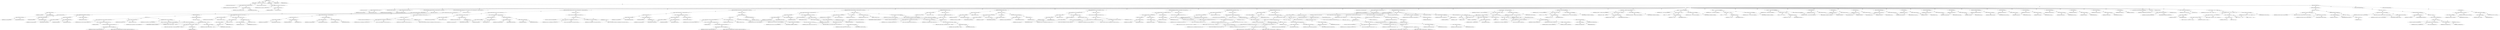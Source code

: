 digraph "execute" {  
"111669149724" [label = <(METHOD,execute)<SUB>451</SUB>> ]
"115964117010" [label = <(PARAM,this)<SUB>451</SUB>> ]
"25769803822" [label = <(BLOCK,&lt;empty&gt;,&lt;empty&gt;)<SUB>451</SUB>> ]
"94489280525" [label = <(LOCAL,Message savedMessage: ANY)<SUB>452</SUB>> ]
"30064771211" [label = <(&lt;operator&gt;.assignment,Message savedMessage = message)<SUB>452</SUB>> ]
"68719476861" [label = <(IDENTIFIER,savedMessage,Message savedMessage = message)<SUB>452</SUB>> ]
"30064771212" [label = <(&lt;operator&gt;.fieldAccess,this.message)<SUB>452</SUB>> ]
"68719476862" [label = <(IDENTIFIER,this,Message savedMessage = message)> ]
"55834574888" [label = <(FIELD_IDENTIFIER,message,message)<SUB>452</SUB>> ]
"94489280526" [label = <(LOCAL,Vector savedFiles: java.util.Vector)<SUB>453</SUB>> ]
"30064771213" [label = <(&lt;operator&gt;.assignment,Vector savedFiles = (Vector) files.clone())<SUB>453</SUB>> ]
"68719476863" [label = <(IDENTIFIER,savedFiles,Vector savedFiles = (Vector) files.clone())<SUB>453</SUB>> ]
"30064771214" [label = <(&lt;operator&gt;.cast,(Vector) files.clone())<SUB>453</SUB>> ]
"180388626436" [label = <(TYPE_REF,Vector,Vector)<SUB>453</SUB>> ]
"30064771215" [label = <(clone,this.files.clone())<SUB>453</SUB>> ]
"30064771216" [label = <(&lt;operator&gt;.fieldAccess,this.files)<SUB>453</SUB>> ]
"68719476864" [label = <(IDENTIFIER,this,this.files.clone())> ]
"55834574889" [label = <(FIELD_IDENTIFIER,files,files)<SUB>453</SUB>> ]
"47244640265" [label = <(CONTROL_STRUCTURE,TRY,try)<SUB>455</SUB>> ]
"25769803823" [label = <(BLOCK,try,try)<SUB>455</SUB>> ]
"94489280527" [label = <(LOCAL,Mailer mailer: ANY)<SUB>456</SUB>> ]
"30064771217" [label = <(&lt;operator&gt;.assignment,Mailer mailer = null)<SUB>456</SUB>> ]
"68719476865" [label = <(IDENTIFIER,mailer,Mailer mailer = null)<SUB>456</SUB>> ]
"90194313233" [label = <(LITERAL,null,Mailer mailer = null)<SUB>456</SUB>> ]
"94489280528" [label = <(LOCAL,boolean autoFound: boolean)<SUB>459</SUB>> ]
"30064771218" [label = <(&lt;operator&gt;.assignment,boolean autoFound = false)<SUB>459</SUB>> ]
"68719476866" [label = <(IDENTIFIER,autoFound,boolean autoFound = false)<SUB>459</SUB>> ]
"90194313234" [label = <(LITERAL,false,boolean autoFound = false)<SUB>459</SUB>> ]
"47244640266" [label = <(CONTROL_STRUCTURE,IF,if (encoding.equals(MIME) || (encoding.equals(AUTO) &amp;&amp; !autoFound)))<SUB>461</SUB>> ]
"30064771219" [label = <(&lt;operator&gt;.logicalOr,encoding.equals(MIME) || (encoding.equals(AUTO)...)<SUB>461</SUB>> ]
"30064771220" [label = <(equals,this.encoding.equals(MIME))<SUB>461</SUB>> ]
"30064771221" [label = <(&lt;operator&gt;.fieldAccess,this.encoding)<SUB>461</SUB>> ]
"68719476867" [label = <(IDENTIFIER,this,this.encoding.equals(MIME))> ]
"55834574890" [label = <(FIELD_IDENTIFIER,encoding,encoding)<SUB>461</SUB>> ]
"30064771222" [label = <(&lt;operator&gt;.fieldAccess,EmailTask.MIME)<SUB>461</SUB>> ]
"180388626437" [label = <(TYPE_REF,EmailTask,EmailTask)<SUB>461</SUB>> ]
"55834574891" [label = <(FIELD_IDENTIFIER,MIME,MIME)<SUB>461</SUB>> ]
"30064771223" [label = <(&lt;operator&gt;.logicalAnd,encoding.equals(AUTO) &amp;&amp; !autoFound)<SUB>462</SUB>> ]
"30064771224" [label = <(equals,this.encoding.equals(AUTO))<SUB>462</SUB>> ]
"30064771225" [label = <(&lt;operator&gt;.fieldAccess,this.encoding)<SUB>462</SUB>> ]
"68719476868" [label = <(IDENTIFIER,this,this.encoding.equals(AUTO))> ]
"55834574892" [label = <(FIELD_IDENTIFIER,encoding,encoding)<SUB>462</SUB>> ]
"30064771226" [label = <(&lt;operator&gt;.fieldAccess,EmailTask.AUTO)<SUB>462</SUB>> ]
"180388626438" [label = <(TYPE_REF,EmailTask,EmailTask)<SUB>462</SUB>> ]
"55834574893" [label = <(FIELD_IDENTIFIER,AUTO,AUTO)<SUB>462</SUB>> ]
"30064771227" [label = <(&lt;operator&gt;.logicalNot,!autoFound)<SUB>462</SUB>> ]
"68719476869" [label = <(IDENTIFIER,autoFound,!autoFound)<SUB>462</SUB>> ]
"25769803824" [label = <(BLOCK,&lt;empty&gt;,&lt;empty&gt;)<SUB>462</SUB>> ]
"47244640267" [label = <(CONTROL_STRUCTURE,TRY,try)<SUB>463</SUB>> ]
"25769803825" [label = <(BLOCK,try,try)<SUB>463</SUB>> ]
"30064771228" [label = <(&lt;operator&gt;.assignment,mailer = (Mailer) Class.forName(&quot;org.apache.too...)<SUB>464</SUB>> ]
"68719476870" [label = <(IDENTIFIER,mailer,mailer = (Mailer) Class.forName(&quot;org.apache.too...)<SUB>464</SUB>> ]
"30064771229" [label = <(&lt;operator&gt;.cast,(Mailer) Class.forName(&quot;org.apache.tools.ant.ta...)<SUB>465</SUB>> ]
"180388626439" [label = <(TYPE_REF,Mailer,Mailer)<SUB>465</SUB>> ]
"30064771230" [label = <(newInstance,Class.forName(&quot;org.apache.tools.ant.taskdefs.em...)<SUB>465</SUB>> ]
"30064771231" [label = <(forName,Class.forName(&quot;org.apache.tools.ant.taskdefs.em...)<SUB>465</SUB>> ]
"68719476871" [label = <(IDENTIFIER,Class,Class.forName(&quot;org.apache.tools.ant.taskdefs.em...)<SUB>465</SUB>> ]
"90194313235" [label = <(LITERAL,&quot;org.apache.tools.ant.taskdefs.email.MimeMailer&quot;,Class.forName(&quot;org.apache.tools.ant.taskdefs.em...)<SUB>465</SUB>> ]
"30064771232" [label = <(&lt;operator&gt;.assignment,autoFound = true)<SUB>467</SUB>> ]
"68719476872" [label = <(IDENTIFIER,autoFound,autoFound = true)<SUB>467</SUB>> ]
"90194313236" [label = <(LITERAL,true,autoFound = true)<SUB>467</SUB>> ]
"30064771233" [label = <(log,log(&quot;Using MIME mail&quot;, Project.MSG_VERBOSE))<SUB>468</SUB>> ]
"68719476763" [label = <(IDENTIFIER,this,log(&quot;Using MIME mail&quot;, Project.MSG_VERBOSE))<SUB>468</SUB>> ]
"90194313237" [label = <(LITERAL,&quot;Using MIME mail&quot;,log(&quot;Using MIME mail&quot;, Project.MSG_VERBOSE))<SUB>468</SUB>> ]
"30064771234" [label = <(&lt;operator&gt;.fieldAccess,Project.MSG_VERBOSE)<SUB>468</SUB>> ]
"68719476873" [label = <(IDENTIFIER,Project,log(&quot;Using MIME mail&quot;, Project.MSG_VERBOSE))<SUB>468</SUB>> ]
"55834574894" [label = <(FIELD_IDENTIFIER,MSG_VERBOSE,MSG_VERBOSE)<SUB>468</SUB>> ]
"47244640268" [label = <(CONTROL_STRUCTURE,CATCH,catch)<SUB>469</SUB>> ]
"25769803826" [label = <(BLOCK,&lt;empty&gt;,&lt;empty&gt;)<SUB>469</SUB>> ]
"30064771235" [label = <(log,log(&quot;Failed to initialise MIME mail: &quot; + e.getM...)<SUB>470</SUB>> ]
"68719476764" [label = <(IDENTIFIER,this,log(&quot;Failed to initialise MIME mail: &quot; + e.getM...)<SUB>470</SUB>> ]
"30064771236" [label = <(&lt;operator&gt;.addition,&quot;Failed to initialise MIME mail: &quot; + e.getMessa...)<SUB>470</SUB>> ]
"90194313238" [label = <(LITERAL,&quot;Failed to initialise MIME mail: &quot;,&quot;Failed to initialise MIME mail: &quot; + e.getMessa...)<SUB>470</SUB>> ]
"30064771237" [label = <(getMessage,e.getMessage())<SUB>471</SUB>> ]
"68719476874" [label = <(IDENTIFIER,e,e.getMessage())<SUB>471</SUB>> ]
"30064771238" [label = <(&lt;operator&gt;.fieldAccess,Project.MSG_WARN)<SUB>471</SUB>> ]
"68719476875" [label = <(IDENTIFIER,Project,log(&quot;Failed to initialise MIME mail: &quot; + e.getM...)<SUB>471</SUB>> ]
"55834574895" [label = <(FIELD_IDENTIFIER,MSG_WARN,MSG_WARN)<SUB>471</SUB>> ]
"47244640269" [label = <(CONTROL_STRUCTURE,IF,if (autoFound == false &amp;&amp; ((user != null) || (password != null)) &amp;&amp; (encoding.equals(UU) || encoding.equals(PLAIN))))<SUB>475</SUB>> ]
"30064771239" [label = <(&lt;operator&gt;.logicalAnd,autoFound == false &amp;&amp; ((user != null) || (passw...)<SUB>475</SUB>> ]
"30064771240" [label = <(&lt;operator&gt;.logicalAnd,autoFound == false &amp;&amp; ((user != null) || (passw...)<SUB>475</SUB>> ]
"30064771241" [label = <(&lt;operator&gt;.equals,autoFound == false)<SUB>475</SUB>> ]
"68719476876" [label = <(IDENTIFIER,autoFound,autoFound == false)<SUB>475</SUB>> ]
"90194313239" [label = <(LITERAL,false,autoFound == false)<SUB>475</SUB>> ]
"30064771242" [label = <(&lt;operator&gt;.logicalOr,(user != null) || (password != null))<SUB>475</SUB>> ]
"30064771243" [label = <(&lt;operator&gt;.notEquals,user != null)<SUB>475</SUB>> ]
"30064771244" [label = <(&lt;operator&gt;.fieldAccess,this.user)<SUB>475</SUB>> ]
"68719476877" [label = <(IDENTIFIER,this,user != null)> ]
"55834574896" [label = <(FIELD_IDENTIFIER,user,user)<SUB>475</SUB>> ]
"90194313240" [label = <(LITERAL,null,user != null)<SUB>475</SUB>> ]
"30064771245" [label = <(&lt;operator&gt;.notEquals,password != null)<SUB>475</SUB>> ]
"30064771246" [label = <(&lt;operator&gt;.fieldAccess,this.password)<SUB>475</SUB>> ]
"68719476878" [label = <(IDENTIFIER,this,password != null)> ]
"55834574897" [label = <(FIELD_IDENTIFIER,password,password)<SUB>475</SUB>> ]
"90194313241" [label = <(LITERAL,null,password != null)<SUB>475</SUB>> ]
"30064771247" [label = <(&lt;operator&gt;.logicalOr,encoding.equals(UU) || encoding.equals(PLAIN))<SUB>476</SUB>> ]
"30064771248" [label = <(equals,this.encoding.equals(UU))<SUB>476</SUB>> ]
"30064771249" [label = <(&lt;operator&gt;.fieldAccess,this.encoding)<SUB>476</SUB>> ]
"68719476879" [label = <(IDENTIFIER,this,this.encoding.equals(UU))> ]
"55834574898" [label = <(FIELD_IDENTIFIER,encoding,encoding)<SUB>476</SUB>> ]
"30064771250" [label = <(&lt;operator&gt;.fieldAccess,EmailTask.UU)<SUB>476</SUB>> ]
"180388626440" [label = <(TYPE_REF,EmailTask,EmailTask)<SUB>476</SUB>> ]
"55834574899" [label = <(FIELD_IDENTIFIER,UU,UU)<SUB>476</SUB>> ]
"30064771251" [label = <(equals,this.encoding.equals(PLAIN))<SUB>476</SUB>> ]
"30064771252" [label = <(&lt;operator&gt;.fieldAccess,this.encoding)<SUB>476</SUB>> ]
"68719476880" [label = <(IDENTIFIER,this,this.encoding.equals(PLAIN))> ]
"55834574900" [label = <(FIELD_IDENTIFIER,encoding,encoding)<SUB>476</SUB>> ]
"30064771253" [label = <(&lt;operator&gt;.fieldAccess,EmailTask.PLAIN)<SUB>476</SUB>> ]
"180388626441" [label = <(TYPE_REF,EmailTask,EmailTask)<SUB>476</SUB>> ]
"55834574901" [label = <(FIELD_IDENTIFIER,PLAIN,PLAIN)<SUB>476</SUB>> ]
"25769803827" [label = <(BLOCK,&lt;empty&gt;,&lt;empty&gt;)<SUB>476</SUB>> ]
"30064771254" [label = <(&lt;operator&gt;.throw,throw new BuildException(&quot;SMTP auth only possib...)<SUB>477</SUB>> ]
"25769803828" [label = <(BLOCK,&lt;empty&gt;,&lt;empty&gt;)<SUB>477</SUB>> ]
"94489280529" [label = <(LOCAL,$obj9: org.apache.tools.ant.BuildException)<SUB>477</SUB>> ]
"30064771255" [label = <(&lt;operator&gt;.assignment,$obj9 = new BuildException(&quot;SMTP auth only poss...)<SUB>477</SUB>> ]
"68719476881" [label = <(IDENTIFIER,$obj9,$obj9 = new BuildException(&quot;SMTP auth only poss...)<SUB>477</SUB>> ]
"30064771256" [label = <(&lt;operator&gt;.alloc,new BuildException(&quot;SMTP auth only possible wit...)<SUB>477</SUB>> ]
"30064771257" [label = <(&lt;init&gt;,new BuildException(&quot;SMTP auth only possible wit...)<SUB>477</SUB>> ]
"68719476882" [label = <(IDENTIFIER,$obj9,new BuildException(&quot;SMTP auth only possible wit...)<SUB>477</SUB>> ]
"90194313242" [label = <(LITERAL,&quot;SMTP auth only possible with MIME mail&quot;,new BuildException(&quot;SMTP auth only possible wit...)<SUB>477</SUB>> ]
"68719476883" [label = <(IDENTIFIER,$obj9,&lt;empty&gt;)<SUB>477</SUB>> ]
"47244640270" [label = <(CONTROL_STRUCTURE,IF,if (autoFound == false &amp;&amp; (SSL) &amp;&amp; (encoding.equals(UU) || encoding.equals(PLAIN))))<SUB>480</SUB>> ]
"30064771258" [label = <(&lt;operator&gt;.logicalAnd,autoFound == false &amp;&amp; (SSL) &amp;&amp; (encoding.equals...)<SUB>480</SUB>> ]
"30064771259" [label = <(&lt;operator&gt;.logicalAnd,autoFound == false &amp;&amp; (SSL))<SUB>480</SUB>> ]
"30064771260" [label = <(&lt;operator&gt;.equals,autoFound == false)<SUB>480</SUB>> ]
"68719476884" [label = <(IDENTIFIER,autoFound,autoFound == false)<SUB>480</SUB>> ]
"90194313243" [label = <(LITERAL,false,autoFound == false)<SUB>480</SUB>> ]
"30064771261" [label = <(&lt;operator&gt;.fieldAccess,this.SSL)<SUB>480</SUB>> ]
"68719476885" [label = <(IDENTIFIER,this,autoFound == false &amp;&amp; (SSL))> ]
"55834574902" [label = <(FIELD_IDENTIFIER,SSL,SSL)<SUB>480</SUB>> ]
"30064771262" [label = <(&lt;operator&gt;.logicalOr,encoding.equals(UU) || encoding.equals(PLAIN))<SUB>481</SUB>> ]
"30064771263" [label = <(equals,this.encoding.equals(UU))<SUB>481</SUB>> ]
"30064771264" [label = <(&lt;operator&gt;.fieldAccess,this.encoding)<SUB>481</SUB>> ]
"68719476886" [label = <(IDENTIFIER,this,this.encoding.equals(UU))> ]
"55834574903" [label = <(FIELD_IDENTIFIER,encoding,encoding)<SUB>481</SUB>> ]
"30064771265" [label = <(&lt;operator&gt;.fieldAccess,EmailTask.UU)<SUB>481</SUB>> ]
"180388626442" [label = <(TYPE_REF,EmailTask,EmailTask)<SUB>481</SUB>> ]
"55834574904" [label = <(FIELD_IDENTIFIER,UU,UU)<SUB>481</SUB>> ]
"30064771266" [label = <(equals,this.encoding.equals(PLAIN))<SUB>481</SUB>> ]
"30064771267" [label = <(&lt;operator&gt;.fieldAccess,this.encoding)<SUB>481</SUB>> ]
"68719476887" [label = <(IDENTIFIER,this,this.encoding.equals(PLAIN))> ]
"55834574905" [label = <(FIELD_IDENTIFIER,encoding,encoding)<SUB>481</SUB>> ]
"30064771268" [label = <(&lt;operator&gt;.fieldAccess,EmailTask.PLAIN)<SUB>481</SUB>> ]
"180388626443" [label = <(TYPE_REF,EmailTask,EmailTask)<SUB>481</SUB>> ]
"55834574906" [label = <(FIELD_IDENTIFIER,PLAIN,PLAIN)<SUB>481</SUB>> ]
"25769803829" [label = <(BLOCK,&lt;empty&gt;,&lt;empty&gt;)<SUB>481</SUB>> ]
"30064771269" [label = <(&lt;operator&gt;.throw,throw new BuildException(&quot;SSL only possible wit...)<SUB>482</SUB>> ]
"25769803830" [label = <(BLOCK,&lt;empty&gt;,&lt;empty&gt;)<SUB>482</SUB>> ]
"94489280530" [label = <(LOCAL,$obj10: org.apache.tools.ant.BuildException)<SUB>482</SUB>> ]
"30064771270" [label = <(&lt;operator&gt;.assignment,$obj10 = new BuildException(&quot;SSL only possible ...)<SUB>482</SUB>> ]
"68719476888" [label = <(IDENTIFIER,$obj10,$obj10 = new BuildException(&quot;SSL only possible ...)<SUB>482</SUB>> ]
"30064771271" [label = <(&lt;operator&gt;.alloc,new BuildException(&quot;SSL only possible with MIME...)<SUB>482</SUB>> ]
"30064771272" [label = <(&lt;init&gt;,new BuildException(&quot;SSL only possible with MIME...)<SUB>482</SUB>> ]
"68719476889" [label = <(IDENTIFIER,$obj10,new BuildException(&quot;SSL only possible with MIME...)<SUB>482</SUB>> ]
"90194313244" [label = <(LITERAL,&quot;SSL only possible with MIME mail&quot;,new BuildException(&quot;SSL only possible with MIME...)<SUB>482</SUB>> ]
"68719476890" [label = <(IDENTIFIER,$obj10,&lt;empty&gt;)<SUB>482</SUB>> ]
"47244640271" [label = <(CONTROL_STRUCTURE,IF,if (encoding.equals(UU) || (encoding.equals(AUTO) &amp;&amp; !autoFound)))<SUB>487</SUB>> ]
"30064771273" [label = <(&lt;operator&gt;.logicalOr,encoding.equals(UU) || (encoding.equals(AUTO) &amp;...)<SUB>487</SUB>> ]
"30064771274" [label = <(equals,this.encoding.equals(UU))<SUB>487</SUB>> ]
"30064771275" [label = <(&lt;operator&gt;.fieldAccess,this.encoding)<SUB>487</SUB>> ]
"68719476891" [label = <(IDENTIFIER,this,this.encoding.equals(UU))> ]
"55834574907" [label = <(FIELD_IDENTIFIER,encoding,encoding)<SUB>487</SUB>> ]
"30064771276" [label = <(&lt;operator&gt;.fieldAccess,EmailTask.UU)<SUB>487</SUB>> ]
"180388626444" [label = <(TYPE_REF,EmailTask,EmailTask)<SUB>487</SUB>> ]
"55834574908" [label = <(FIELD_IDENTIFIER,UU,UU)<SUB>487</SUB>> ]
"30064771277" [label = <(&lt;operator&gt;.logicalAnd,encoding.equals(AUTO) &amp;&amp; !autoFound)<SUB>488</SUB>> ]
"30064771278" [label = <(equals,this.encoding.equals(AUTO))<SUB>488</SUB>> ]
"30064771279" [label = <(&lt;operator&gt;.fieldAccess,this.encoding)<SUB>488</SUB>> ]
"68719476892" [label = <(IDENTIFIER,this,this.encoding.equals(AUTO))> ]
"55834574909" [label = <(FIELD_IDENTIFIER,encoding,encoding)<SUB>488</SUB>> ]
"30064771280" [label = <(&lt;operator&gt;.fieldAccess,EmailTask.AUTO)<SUB>488</SUB>> ]
"180388626445" [label = <(TYPE_REF,EmailTask,EmailTask)<SUB>488</SUB>> ]
"55834574910" [label = <(FIELD_IDENTIFIER,AUTO,AUTO)<SUB>488</SUB>> ]
"30064771281" [label = <(&lt;operator&gt;.logicalNot,!autoFound)<SUB>488</SUB>> ]
"68719476893" [label = <(IDENTIFIER,autoFound,!autoFound)<SUB>488</SUB>> ]
"25769803831" [label = <(BLOCK,&lt;empty&gt;,&lt;empty&gt;)<SUB>488</SUB>> ]
"47244640272" [label = <(CONTROL_STRUCTURE,TRY,try)<SUB>489</SUB>> ]
"25769803832" [label = <(BLOCK,try,try)<SUB>489</SUB>> ]
"30064771282" [label = <(&lt;operator&gt;.assignment,mailer = (Mailer) Class.forName(&quot;org.apache.too...)<SUB>490</SUB>> ]
"68719476894" [label = <(IDENTIFIER,mailer,mailer = (Mailer) Class.forName(&quot;org.apache.too...)<SUB>490</SUB>> ]
"30064771283" [label = <(&lt;operator&gt;.cast,(Mailer) Class.forName(&quot;org.apache.tools.ant.ta...)<SUB>491</SUB>> ]
"180388626446" [label = <(TYPE_REF,Mailer,Mailer)<SUB>491</SUB>> ]
"30064771284" [label = <(newInstance,Class.forName(&quot;org.apache.tools.ant.taskdefs.em...)<SUB>491</SUB>> ]
"30064771285" [label = <(forName,Class.forName(&quot;org.apache.tools.ant.taskdefs.em...)<SUB>491</SUB>> ]
"68719476895" [label = <(IDENTIFIER,Class,Class.forName(&quot;org.apache.tools.ant.taskdefs.em...)<SUB>491</SUB>> ]
"90194313245" [label = <(LITERAL,&quot;org.apache.tools.ant.taskdefs.email.UUMailer&quot;,Class.forName(&quot;org.apache.tools.ant.taskdefs.em...)<SUB>491</SUB>> ]
"30064771286" [label = <(&lt;operator&gt;.assignment,autoFound = true)<SUB>493</SUB>> ]
"68719476896" [label = <(IDENTIFIER,autoFound,autoFound = true)<SUB>493</SUB>> ]
"90194313246" [label = <(LITERAL,true,autoFound = true)<SUB>493</SUB>> ]
"30064771287" [label = <(log,log(&quot;Using UU mail&quot;, Project.MSG_VERBOSE))<SUB>494</SUB>> ]
"68719476765" [label = <(IDENTIFIER,this,log(&quot;Using UU mail&quot;, Project.MSG_VERBOSE))<SUB>494</SUB>> ]
"90194313247" [label = <(LITERAL,&quot;Using UU mail&quot;,log(&quot;Using UU mail&quot;, Project.MSG_VERBOSE))<SUB>494</SUB>> ]
"30064771288" [label = <(&lt;operator&gt;.fieldAccess,Project.MSG_VERBOSE)<SUB>494</SUB>> ]
"68719476897" [label = <(IDENTIFIER,Project,log(&quot;Using UU mail&quot;, Project.MSG_VERBOSE))<SUB>494</SUB>> ]
"55834574911" [label = <(FIELD_IDENTIFIER,MSG_VERBOSE,MSG_VERBOSE)<SUB>494</SUB>> ]
"47244640273" [label = <(CONTROL_STRUCTURE,CATCH,catch)<SUB>495</SUB>> ]
"25769803833" [label = <(BLOCK,&lt;empty&gt;,&lt;empty&gt;)<SUB>495</SUB>> ]
"30064771289" [label = <(log,log(&quot;Failed to initialise UU mail&quot;, Project.MSG...)<SUB>496</SUB>> ]
"68719476766" [label = <(IDENTIFIER,this,log(&quot;Failed to initialise UU mail&quot;, Project.MSG...)<SUB>496</SUB>> ]
"90194313248" [label = <(LITERAL,&quot;Failed to initialise UU mail&quot;,log(&quot;Failed to initialise UU mail&quot;, Project.MSG...)<SUB>496</SUB>> ]
"30064771290" [label = <(&lt;operator&gt;.fieldAccess,Project.MSG_WARN)<SUB>496</SUB>> ]
"68719476898" [label = <(IDENTIFIER,Project,log(&quot;Failed to initialise UU mail&quot;, Project.MSG...)<SUB>496</SUB>> ]
"55834574912" [label = <(FIELD_IDENTIFIER,MSG_WARN,MSG_WARN)<SUB>496</SUB>> ]
"47244640274" [label = <(CONTROL_STRUCTURE,IF,if (encoding.equals(PLAIN) || (encoding.equals(AUTO) &amp;&amp; !autoFound)))<SUB>501</SUB>> ]
"30064771291" [label = <(&lt;operator&gt;.logicalOr,encoding.equals(PLAIN) || (encoding.equals(AUTO...)<SUB>501</SUB>> ]
"30064771292" [label = <(equals,this.encoding.equals(PLAIN))<SUB>501</SUB>> ]
"30064771293" [label = <(&lt;operator&gt;.fieldAccess,this.encoding)<SUB>501</SUB>> ]
"68719476899" [label = <(IDENTIFIER,this,this.encoding.equals(PLAIN))> ]
"55834574913" [label = <(FIELD_IDENTIFIER,encoding,encoding)<SUB>501</SUB>> ]
"30064771294" [label = <(&lt;operator&gt;.fieldAccess,EmailTask.PLAIN)<SUB>501</SUB>> ]
"180388626447" [label = <(TYPE_REF,EmailTask,EmailTask)<SUB>501</SUB>> ]
"55834574914" [label = <(FIELD_IDENTIFIER,PLAIN,PLAIN)<SUB>501</SUB>> ]
"30064771295" [label = <(&lt;operator&gt;.logicalAnd,encoding.equals(AUTO) &amp;&amp; !autoFound)<SUB>502</SUB>> ]
"30064771296" [label = <(equals,this.encoding.equals(AUTO))<SUB>502</SUB>> ]
"30064771297" [label = <(&lt;operator&gt;.fieldAccess,this.encoding)<SUB>502</SUB>> ]
"68719476900" [label = <(IDENTIFIER,this,this.encoding.equals(AUTO))> ]
"55834574915" [label = <(FIELD_IDENTIFIER,encoding,encoding)<SUB>502</SUB>> ]
"30064771298" [label = <(&lt;operator&gt;.fieldAccess,EmailTask.AUTO)<SUB>502</SUB>> ]
"180388626448" [label = <(TYPE_REF,EmailTask,EmailTask)<SUB>502</SUB>> ]
"55834574916" [label = <(FIELD_IDENTIFIER,AUTO,AUTO)<SUB>502</SUB>> ]
"30064771299" [label = <(&lt;operator&gt;.logicalNot,!autoFound)<SUB>502</SUB>> ]
"68719476901" [label = <(IDENTIFIER,autoFound,!autoFound)<SUB>502</SUB>> ]
"25769803834" [label = <(BLOCK,&lt;empty&gt;,&lt;empty&gt;)<SUB>502</SUB>> ]
"30064771300" [label = <(&lt;operator&gt;.assignment,mailer = new PlainMailer())<SUB>503</SUB>> ]
"68719476902" [label = <(IDENTIFIER,mailer,mailer = new PlainMailer())<SUB>503</SUB>> ]
"30064771301" [label = <(&lt;operator&gt;.alloc,new PlainMailer())<SUB>503</SUB>> ]
"30064771302" [label = <(&lt;init&gt;,new PlainMailer())<SUB>503</SUB>> ]
"68719476903" [label = <(IDENTIFIER,mailer,new PlainMailer())<SUB>503</SUB>> ]
"30064771303" [label = <(&lt;operator&gt;.assignment,autoFound = true)<SUB>504</SUB>> ]
"68719476904" [label = <(IDENTIFIER,autoFound,autoFound = true)<SUB>504</SUB>> ]
"90194313249" [label = <(LITERAL,true,autoFound = true)<SUB>504</SUB>> ]
"30064771304" [label = <(log,log(&quot;Using plain mail&quot;, Project.MSG_VERBOSE))<SUB>505</SUB>> ]
"68719476767" [label = <(IDENTIFIER,this,log(&quot;Using plain mail&quot;, Project.MSG_VERBOSE))<SUB>505</SUB>> ]
"90194313250" [label = <(LITERAL,&quot;Using plain mail&quot;,log(&quot;Using plain mail&quot;, Project.MSG_VERBOSE))<SUB>505</SUB>> ]
"30064771305" [label = <(&lt;operator&gt;.fieldAccess,Project.MSG_VERBOSE)<SUB>505</SUB>> ]
"68719476905" [label = <(IDENTIFIER,Project,log(&quot;Using plain mail&quot;, Project.MSG_VERBOSE))<SUB>505</SUB>> ]
"55834574917" [label = <(FIELD_IDENTIFIER,MSG_VERBOSE,MSG_VERBOSE)<SUB>505</SUB>> ]
"47244640275" [label = <(CONTROL_STRUCTURE,IF,if (mailer == null))<SUB>509</SUB>> ]
"30064771306" [label = <(&lt;operator&gt;.equals,mailer == null)<SUB>509</SUB>> ]
"68719476906" [label = <(IDENTIFIER,mailer,mailer == null)<SUB>509</SUB>> ]
"90194313251" [label = <(LITERAL,null,mailer == null)<SUB>509</SUB>> ]
"25769803835" [label = <(BLOCK,&lt;empty&gt;,&lt;empty&gt;)<SUB>509</SUB>> ]
"30064771307" [label = <(&lt;operator&gt;.throw,throw new BuildException(&quot;Failed to initialise ...)<SUB>510</SUB>> ]
"25769803836" [label = <(BLOCK,&lt;empty&gt;,&lt;empty&gt;)<SUB>510</SUB>> ]
"94489280531" [label = <(LOCAL,$obj11: org.apache.tools.ant.BuildException)<SUB>510</SUB>> ]
"30064771308" [label = <(&lt;operator&gt;.assignment,$obj11 = new BuildException(&quot;Failed to initiali...)<SUB>510</SUB>> ]
"68719476907" [label = <(IDENTIFIER,$obj11,$obj11 = new BuildException(&quot;Failed to initiali...)<SUB>510</SUB>> ]
"30064771309" [label = <(&lt;operator&gt;.alloc,new BuildException(&quot;Failed to initialise encodi...)<SUB>510</SUB>> ]
"30064771310" [label = <(&lt;init&gt;,new BuildException(&quot;Failed to initialise encodi...)<SUB>510</SUB>> ]
"68719476908" [label = <(IDENTIFIER,$obj11,new BuildException(&quot;Failed to initialise encodi...)<SUB>510</SUB>> ]
"30064771311" [label = <(&lt;operator&gt;.addition,&quot;Failed to initialise encoding: &quot; + encoding)<SUB>510</SUB>> ]
"90194313252" [label = <(LITERAL,&quot;Failed to initialise encoding: &quot;,&quot;Failed to initialise encoding: &quot; + encoding)<SUB>510</SUB>> ]
"30064771312" [label = <(&lt;operator&gt;.fieldAccess,this.encoding)<SUB>511</SUB>> ]
"68719476909" [label = <(IDENTIFIER,this,&quot;Failed to initialise encoding: &quot; + encoding)> ]
"55834574918" [label = <(FIELD_IDENTIFIER,encoding,encoding)<SUB>511</SUB>> ]
"68719476910" [label = <(IDENTIFIER,$obj11,&lt;empty&gt;)<SUB>510</SUB>> ]
"47244640276" [label = <(CONTROL_STRUCTURE,IF,if (message == null))<SUB>515</SUB>> ]
"30064771313" [label = <(&lt;operator&gt;.equals,message == null)<SUB>515</SUB>> ]
"30064771314" [label = <(&lt;operator&gt;.fieldAccess,this.message)<SUB>515</SUB>> ]
"68719476911" [label = <(IDENTIFIER,this,message == null)> ]
"55834574919" [label = <(FIELD_IDENTIFIER,message,message)<SUB>515</SUB>> ]
"90194313253" [label = <(LITERAL,null,message == null)<SUB>515</SUB>> ]
"25769803837" [label = <(BLOCK,&lt;empty&gt;,&lt;empty&gt;)<SUB>515</SUB>> ]
"30064771315" [label = <(&lt;operator&gt;.assignment,this.message = new Message())<SUB>516</SUB>> ]
"30064771316" [label = <(&lt;operator&gt;.fieldAccess,this.message)<SUB>516</SUB>> ]
"68719476912" [label = <(IDENTIFIER,this,this.message = new Message())> ]
"55834574920" [label = <(FIELD_IDENTIFIER,message,message)<SUB>516</SUB>> ]
"30064771317" [label = <(&lt;operator&gt;.alloc,new Message())<SUB>516</SUB>> ]
"30064771318" [label = <(&lt;init&gt;,new Message())<SUB>516</SUB>> ]
"30064771319" [label = <(&lt;operator&gt;.fieldAccess,this.message)<SUB>516</SUB>> ]
"68719476913" [label = <(IDENTIFIER,this,new Message())> ]
"55834574921" [label = <(FIELD_IDENTIFIER,message,message)<SUB>516</SUB>> ]
"30064771320" [label = <(setProject,this.message.setProject(getProject()))<SUB>517</SUB>> ]
"30064771321" [label = <(&lt;operator&gt;.fieldAccess,this.message)<SUB>517</SUB>> ]
"68719476914" [label = <(IDENTIFIER,this,this.message.setProject(getProject()))> ]
"55834574922" [label = <(FIELD_IDENTIFIER,message,message)<SUB>517</SUB>> ]
"30064771322" [label = <(getProject,getProject())<SUB>517</SUB>> ]
"68719476768" [label = <(IDENTIFIER,this,getProject())<SUB>517</SUB>> ]
"47244640277" [label = <(CONTROL_STRUCTURE,IF,if (from == null || from.getAddress() == null))<SUB>521</SUB>> ]
"30064771323" [label = <(&lt;operator&gt;.logicalOr,from == null || from.getAddress() == null)<SUB>521</SUB>> ]
"30064771324" [label = <(&lt;operator&gt;.equals,from == null)<SUB>521</SUB>> ]
"30064771325" [label = <(&lt;operator&gt;.fieldAccess,this.from)<SUB>521</SUB>> ]
"68719476915" [label = <(IDENTIFIER,this,from == null)> ]
"55834574923" [label = <(FIELD_IDENTIFIER,from,from)<SUB>521</SUB>> ]
"90194313254" [label = <(LITERAL,null,from == null)<SUB>521</SUB>> ]
"30064771326" [label = <(&lt;operator&gt;.equals,from.getAddress() == null)<SUB>521</SUB>> ]
"30064771327" [label = <(getAddress,this.from.getAddress())<SUB>521</SUB>> ]
"30064771328" [label = <(&lt;operator&gt;.fieldAccess,this.from)<SUB>521</SUB>> ]
"68719476916" [label = <(IDENTIFIER,this,this.from.getAddress())> ]
"55834574924" [label = <(FIELD_IDENTIFIER,from,from)<SUB>521</SUB>> ]
"90194313255" [label = <(LITERAL,null,from.getAddress() == null)<SUB>521</SUB>> ]
"25769803838" [label = <(BLOCK,&lt;empty&gt;,&lt;empty&gt;)<SUB>521</SUB>> ]
"30064771329" [label = <(&lt;operator&gt;.throw,throw new BuildException(&quot;A from element is req...)<SUB>522</SUB>> ]
"25769803839" [label = <(BLOCK,&lt;empty&gt;,&lt;empty&gt;)<SUB>522</SUB>> ]
"94489280532" [label = <(LOCAL,$obj12: org.apache.tools.ant.BuildException)<SUB>522</SUB>> ]
"30064771330" [label = <(&lt;operator&gt;.assignment,$obj12 = new BuildException(&quot;A from element is ...)<SUB>522</SUB>> ]
"68719476917" [label = <(IDENTIFIER,$obj12,$obj12 = new BuildException(&quot;A from element is ...)<SUB>522</SUB>> ]
"30064771331" [label = <(&lt;operator&gt;.alloc,new BuildException(&quot;A from element is required&quot;))<SUB>522</SUB>> ]
"30064771332" [label = <(&lt;init&gt;,new BuildException(&quot;A from element is required&quot;))<SUB>522</SUB>> ]
"68719476918" [label = <(IDENTIFIER,$obj12,new BuildException(&quot;A from element is required&quot;))<SUB>522</SUB>> ]
"90194313256" [label = <(LITERAL,&quot;A from element is required&quot;,new BuildException(&quot;A from element is required&quot;))<SUB>522</SUB>> ]
"68719476919" [label = <(IDENTIFIER,$obj12,&lt;empty&gt;)<SUB>522</SUB>> ]
"47244640278" [label = <(CONTROL_STRUCTURE,IF,if (toList.isEmpty() &amp;&amp; ccList.isEmpty() &amp;&amp; bccList.isEmpty()))<SUB>526</SUB>> ]
"30064771333" [label = <(&lt;operator&gt;.logicalAnd,toList.isEmpty() &amp;&amp; ccList.isEmpty() &amp;&amp; bccList...)<SUB>526</SUB>> ]
"30064771334" [label = <(&lt;operator&gt;.logicalAnd,toList.isEmpty() &amp;&amp; ccList.isEmpty())<SUB>526</SUB>> ]
"30064771335" [label = <(isEmpty,this.toList.isEmpty())<SUB>526</SUB>> ]
"30064771336" [label = <(&lt;operator&gt;.fieldAccess,this.toList)<SUB>526</SUB>> ]
"68719476920" [label = <(IDENTIFIER,this,this.toList.isEmpty())> ]
"55834574925" [label = <(FIELD_IDENTIFIER,toList,toList)<SUB>526</SUB>> ]
"30064771337" [label = <(isEmpty,this.ccList.isEmpty())<SUB>526</SUB>> ]
"30064771338" [label = <(&lt;operator&gt;.fieldAccess,this.ccList)<SUB>526</SUB>> ]
"68719476921" [label = <(IDENTIFIER,this,this.ccList.isEmpty())> ]
"55834574926" [label = <(FIELD_IDENTIFIER,ccList,ccList)<SUB>526</SUB>> ]
"30064771339" [label = <(isEmpty,this.bccList.isEmpty())<SUB>526</SUB>> ]
"30064771340" [label = <(&lt;operator&gt;.fieldAccess,this.bccList)<SUB>526</SUB>> ]
"68719476922" [label = <(IDENTIFIER,this,this.bccList.isEmpty())> ]
"55834574927" [label = <(FIELD_IDENTIFIER,bccList,bccList)<SUB>526</SUB>> ]
"25769803840" [label = <(BLOCK,&lt;empty&gt;,&lt;empty&gt;)<SUB>526</SUB>> ]
"30064771341" [label = <(&lt;operator&gt;.throw,throw new BuildException(&quot;At least one of to,cc...)<SUB>527</SUB>> ]
"25769803841" [label = <(BLOCK,&lt;empty&gt;,&lt;empty&gt;)<SUB>527</SUB>> ]
"94489280533" [label = <(LOCAL,$obj13: org.apache.tools.ant.BuildException)<SUB>527</SUB>> ]
"30064771342" [label = <(&lt;operator&gt;.assignment,$obj13 = new BuildException(&quot;At least one of to...)<SUB>527</SUB>> ]
"68719476923" [label = <(IDENTIFIER,$obj13,$obj13 = new BuildException(&quot;At least one of to...)<SUB>527</SUB>> ]
"30064771343" [label = <(&lt;operator&gt;.alloc,new BuildException(&quot;At least one of to,cc or bc...)<SUB>527</SUB>> ]
"30064771344" [label = <(&lt;init&gt;,new BuildException(&quot;At least one of to,cc or bc...)<SUB>527</SUB>> ]
"68719476924" [label = <(IDENTIFIER,$obj13,new BuildException(&quot;At least one of to,cc or bc...)<SUB>527</SUB>> ]
"30064771345" [label = <(&lt;operator&gt;.addition,&quot;At least one of to,cc or bcc must &quot; + &quot;be supp...)<SUB>527</SUB>> ]
"90194313257" [label = <(LITERAL,&quot;At least one of to,cc or bcc must &quot;,&quot;At least one of to,cc or bcc must &quot; + &quot;be supp...)<SUB>527</SUB>> ]
"90194313258" [label = <(LITERAL,&quot;be supplied&quot;,&quot;At least one of to,cc or bcc must &quot; + &quot;be supp...)<SUB>528</SUB>> ]
"68719476925" [label = <(IDENTIFIER,$obj13,&lt;empty&gt;)<SUB>527</SUB>> ]
"47244640279" [label = <(CONTROL_STRUCTURE,IF,if (messageMimeType != null))<SUB>532</SUB>> ]
"30064771346" [label = <(&lt;operator&gt;.notEquals,messageMimeType != null)<SUB>532</SUB>> ]
"30064771347" [label = <(&lt;operator&gt;.fieldAccess,this.messageMimeType)<SUB>532</SUB>> ]
"68719476926" [label = <(IDENTIFIER,this,messageMimeType != null)> ]
"55834574928" [label = <(FIELD_IDENTIFIER,messageMimeType,messageMimeType)<SUB>532</SUB>> ]
"90194313259" [label = <(LITERAL,null,messageMimeType != null)<SUB>532</SUB>> ]
"25769803842" [label = <(BLOCK,&lt;empty&gt;,&lt;empty&gt;)<SUB>532</SUB>> ]
"47244640280" [label = <(CONTROL_STRUCTURE,IF,if (this.message.isMimeTypeSpecified()))<SUB>533</SUB>> ]
"30064771348" [label = <(isMimeTypeSpecified,this.message.isMimeTypeSpecified())<SUB>533</SUB>> ]
"30064771349" [label = <(&lt;operator&gt;.fieldAccess,this.message)<SUB>533</SUB>> ]
"68719476927" [label = <(IDENTIFIER,this,this.message.isMimeTypeSpecified())> ]
"55834574929" [label = <(FIELD_IDENTIFIER,message,message)<SUB>533</SUB>> ]
"25769803843" [label = <(BLOCK,&lt;empty&gt;,&lt;empty&gt;)<SUB>533</SUB>> ]
"30064771350" [label = <(&lt;operator&gt;.throw,throw new BuildException(&quot;The mime type can onl...)<SUB>534</SUB>> ]
"25769803844" [label = <(BLOCK,&lt;empty&gt;,&lt;empty&gt;)<SUB>534</SUB>> ]
"94489280534" [label = <(LOCAL,$obj14: org.apache.tools.ant.BuildException)<SUB>534</SUB>> ]
"30064771351" [label = <(&lt;operator&gt;.assignment,$obj14 = new BuildException(&quot;The mime type can ...)<SUB>534</SUB>> ]
"68719476928" [label = <(IDENTIFIER,$obj14,$obj14 = new BuildException(&quot;The mime type can ...)<SUB>534</SUB>> ]
"30064771352" [label = <(&lt;operator&gt;.alloc,new BuildException(&quot;The mime type can only be &quot;...)<SUB>534</SUB>> ]
"30064771353" [label = <(&lt;init&gt;,new BuildException(&quot;The mime type can only be &quot;...)<SUB>534</SUB>> ]
"68719476929" [label = <(IDENTIFIER,$obj14,new BuildException(&quot;The mime type can only be &quot;...)<SUB>534</SUB>> ]
"30064771354" [label = <(&lt;operator&gt;.addition,&quot;The mime type can only be &quot; + &quot;specified in on...)<SUB>534</SUB>> ]
"90194313260" [label = <(LITERAL,&quot;The mime type can only be &quot;,&quot;The mime type can only be &quot; + &quot;specified in on...)<SUB>534</SUB>> ]
"90194313261" [label = <(LITERAL,&quot;specified in one location&quot;,&quot;The mime type can only be &quot; + &quot;specified in on...)<SUB>535</SUB>> ]
"68719476930" [label = <(IDENTIFIER,$obj14,&lt;empty&gt;)<SUB>534</SUB>> ]
"47244640281" [label = <(CONTROL_STRUCTURE,ELSE,else)<SUB>536</SUB>> ]
"25769803845" [label = <(BLOCK,&lt;empty&gt;,&lt;empty&gt;)<SUB>536</SUB>> ]
"30064771355" [label = <(setMimeType,this.message.setMimeType(messageMimeType))<SUB>537</SUB>> ]
"30064771356" [label = <(&lt;operator&gt;.fieldAccess,this.message)<SUB>537</SUB>> ]
"68719476931" [label = <(IDENTIFIER,this,this.message.setMimeType(messageMimeType))> ]
"55834574930" [label = <(FIELD_IDENTIFIER,message,message)<SUB>537</SUB>> ]
"30064771357" [label = <(&lt;operator&gt;.fieldAccess,this.messageMimeType)<SUB>537</SUB>> ]
"68719476932" [label = <(IDENTIFIER,this,this.message.setMimeType(messageMimeType))> ]
"55834574931" [label = <(FIELD_IDENTIFIER,messageMimeType,messageMimeType)<SUB>537</SUB>> ]
"47244640282" [label = <(CONTROL_STRUCTURE,IF,if (charset != null))<SUB>541</SUB>> ]
"30064771358" [label = <(&lt;operator&gt;.notEquals,charset != null)<SUB>541</SUB>> ]
"30064771359" [label = <(&lt;operator&gt;.fieldAccess,this.charset)<SUB>541</SUB>> ]
"68719476933" [label = <(IDENTIFIER,this,charset != null)> ]
"55834574932" [label = <(FIELD_IDENTIFIER,charset,charset)<SUB>541</SUB>> ]
"90194313262" [label = <(LITERAL,null,charset != null)<SUB>541</SUB>> ]
"25769803846" [label = <(BLOCK,&lt;empty&gt;,&lt;empty&gt;)<SUB>541</SUB>> ]
"47244640283" [label = <(CONTROL_STRUCTURE,IF,if (message.getCharset() != null))<SUB>542</SUB>> ]
"30064771360" [label = <(&lt;operator&gt;.notEquals,message.getCharset() != null)<SUB>542</SUB>> ]
"30064771361" [label = <(getCharset,this.message.getCharset())<SUB>542</SUB>> ]
"30064771362" [label = <(&lt;operator&gt;.fieldAccess,this.message)<SUB>542</SUB>> ]
"68719476934" [label = <(IDENTIFIER,this,this.message.getCharset())> ]
"55834574933" [label = <(FIELD_IDENTIFIER,message,message)<SUB>542</SUB>> ]
"90194313263" [label = <(LITERAL,null,message.getCharset() != null)<SUB>542</SUB>> ]
"25769803847" [label = <(BLOCK,&lt;empty&gt;,&lt;empty&gt;)<SUB>542</SUB>> ]
"30064771363" [label = <(&lt;operator&gt;.throw,throw new BuildException(&quot;The charset can only ...)<SUB>543</SUB>> ]
"25769803848" [label = <(BLOCK,&lt;empty&gt;,&lt;empty&gt;)<SUB>543</SUB>> ]
"94489280535" [label = <(LOCAL,$obj15: org.apache.tools.ant.BuildException)<SUB>543</SUB>> ]
"30064771364" [label = <(&lt;operator&gt;.assignment,$obj15 = new BuildException(&quot;The charset can on...)<SUB>543</SUB>> ]
"68719476935" [label = <(IDENTIFIER,$obj15,$obj15 = new BuildException(&quot;The charset can on...)<SUB>543</SUB>> ]
"30064771365" [label = <(&lt;operator&gt;.alloc,new BuildException(&quot;The charset can only be &quot; +...)<SUB>543</SUB>> ]
"30064771366" [label = <(&lt;init&gt;,new BuildException(&quot;The charset can only be &quot; +...)<SUB>543</SUB>> ]
"68719476936" [label = <(IDENTIFIER,$obj15,new BuildException(&quot;The charset can only be &quot; +...)<SUB>543</SUB>> ]
"30064771367" [label = <(&lt;operator&gt;.addition,&quot;The charset can only be &quot; + &quot;specified in one ...)<SUB>543</SUB>> ]
"90194313264" [label = <(LITERAL,&quot;The charset can only be &quot;,&quot;The charset can only be &quot; + &quot;specified in one ...)<SUB>543</SUB>> ]
"90194313265" [label = <(LITERAL,&quot;specified in one location&quot;,&quot;The charset can only be &quot; + &quot;specified in one ...)<SUB>544</SUB>> ]
"68719476937" [label = <(IDENTIFIER,$obj15,&lt;empty&gt;)<SUB>543</SUB>> ]
"47244640284" [label = <(CONTROL_STRUCTURE,ELSE,else)<SUB>545</SUB>> ]
"25769803849" [label = <(BLOCK,&lt;empty&gt;,&lt;empty&gt;)<SUB>545</SUB>> ]
"30064771368" [label = <(setCharset,this.message.setCharset(charset))<SUB>546</SUB>> ]
"30064771369" [label = <(&lt;operator&gt;.fieldAccess,this.message)<SUB>546</SUB>> ]
"68719476938" [label = <(IDENTIFIER,this,this.message.setCharset(charset))> ]
"55834574934" [label = <(FIELD_IDENTIFIER,message,message)<SUB>546</SUB>> ]
"30064771370" [label = <(&lt;operator&gt;.fieldAccess,this.charset)<SUB>546</SUB>> ]
"68719476939" [label = <(IDENTIFIER,this,this.message.setCharset(charset))> ]
"55834574935" [label = <(FIELD_IDENTIFIER,charset,charset)<SUB>546</SUB>> ]
"94489280536" [label = <(LOCAL,Enumeration e: java.util.Enumeration)<SUB>551</SUB>> ]
"30064771371" [label = <(&lt;operator&gt;.assignment,Enumeration e = filesets.elements())<SUB>551</SUB>> ]
"68719476940" [label = <(IDENTIFIER,e,Enumeration e = filesets.elements())<SUB>551</SUB>> ]
"30064771372" [label = <(elements,this.filesets.elements())<SUB>551</SUB>> ]
"30064771373" [label = <(&lt;operator&gt;.fieldAccess,this.filesets)<SUB>551</SUB>> ]
"68719476941" [label = <(IDENTIFIER,this,this.filesets.elements())> ]
"55834574936" [label = <(FIELD_IDENTIFIER,filesets,filesets)<SUB>551</SUB>> ]
"47244640285" [label = <(CONTROL_STRUCTURE,WHILE,while (e.hasMoreElements()))<SUB>553</SUB>> ]
"30064771374" [label = <(hasMoreElements,e.hasMoreElements())<SUB>553</SUB>> ]
"68719476942" [label = <(IDENTIFIER,e,e.hasMoreElements())<SUB>553</SUB>> ]
"25769803850" [label = <(BLOCK,&lt;empty&gt;,&lt;empty&gt;)<SUB>553</SUB>> ]
"94489280537" [label = <(LOCAL,FileSet fs: org.apache.tools.ant.types.FileSet)<SUB>554</SUB>> ]
"30064771375" [label = <(&lt;operator&gt;.assignment,FileSet fs = (FileSet) e.nextElement())<SUB>554</SUB>> ]
"68719476943" [label = <(IDENTIFIER,fs,FileSet fs = (FileSet) e.nextElement())<SUB>554</SUB>> ]
"30064771376" [label = <(&lt;operator&gt;.cast,(FileSet) e.nextElement())<SUB>554</SUB>> ]
"180388626449" [label = <(TYPE_REF,FileSet,FileSet)<SUB>554</SUB>> ]
"30064771377" [label = <(nextElement,e.nextElement())<SUB>554</SUB>> ]
"68719476944" [label = <(IDENTIFIER,e,e.nextElement())<SUB>554</SUB>> ]
"94489280538" [label = <(LOCAL,DirectoryScanner ds: org.apache.tools.ant.DirectoryScanner)<SUB>556</SUB>> ]
"30064771378" [label = <(&lt;operator&gt;.assignment,DirectoryScanner ds = fs.getDirectoryScanner(ge...)<SUB>556</SUB>> ]
"68719476945" [label = <(IDENTIFIER,ds,DirectoryScanner ds = fs.getDirectoryScanner(ge...)<SUB>556</SUB>> ]
"30064771379" [label = <(getDirectoryScanner,getDirectoryScanner(getProject()))<SUB>556</SUB>> ]
"68719476946" [label = <(IDENTIFIER,fs,getDirectoryScanner(getProject()))<SUB>556</SUB>> ]
"30064771380" [label = <(getProject,getProject())<SUB>556</SUB>> ]
"68719476769" [label = <(IDENTIFIER,this,getProject())<SUB>556</SUB>> ]
"94489280539" [label = <(LOCAL,String[] includedFiles: java.lang.String[])<SUB>557</SUB>> ]
"30064771381" [label = <(&lt;operator&gt;.assignment,String[] includedFiles = ds.getIncludedFiles())<SUB>557</SUB>> ]
"68719476947" [label = <(IDENTIFIER,includedFiles,String[] includedFiles = ds.getIncludedFiles())<SUB>557</SUB>> ]
"30064771382" [label = <(getIncludedFiles,getIncludedFiles())<SUB>557</SUB>> ]
"68719476948" [label = <(IDENTIFIER,ds,getIncludedFiles())<SUB>557</SUB>> ]
"94489280540" [label = <(LOCAL,File baseDir: java.io.File)<SUB>558</SUB>> ]
"30064771383" [label = <(&lt;operator&gt;.assignment,File baseDir = ds.getBasedir())<SUB>558</SUB>> ]
"68719476949" [label = <(IDENTIFIER,baseDir,File baseDir = ds.getBasedir())<SUB>558</SUB>> ]
"30064771384" [label = <(getBasedir,getBasedir())<SUB>558</SUB>> ]
"68719476950" [label = <(IDENTIFIER,ds,getBasedir())<SUB>558</SUB>> ]
"47244640286" [label = <(CONTROL_STRUCTURE,FOR,for (int j = 0; Some(j &lt; includedFiles.length); ++j))<SUB>560</SUB>> ]
"94489280541" [label = <(LOCAL,int j: int)<SUB>560</SUB>> ]
"30064771385" [label = <(&lt;operator&gt;.assignment,int j = 0)<SUB>560</SUB>> ]
"68719476951" [label = <(IDENTIFIER,j,int j = 0)<SUB>560</SUB>> ]
"90194313266" [label = <(LITERAL,0,int j = 0)<SUB>560</SUB>> ]
"30064771386" [label = <(&lt;operator&gt;.lessThan,j &lt; includedFiles.length)<SUB>560</SUB>> ]
"68719476952" [label = <(IDENTIFIER,j,j &lt; includedFiles.length)<SUB>560</SUB>> ]
"30064771387" [label = <(&lt;operator&gt;.fieldAccess,includedFiles.length)<SUB>560</SUB>> ]
"68719476953" [label = <(IDENTIFIER,includedFiles,j &lt; includedFiles.length)<SUB>560</SUB>> ]
"55834574937" [label = <(FIELD_IDENTIFIER,length,length)<SUB>560</SUB>> ]
"30064771388" [label = <(&lt;operator&gt;.preIncrement,++j)<SUB>560</SUB>> ]
"68719476954" [label = <(IDENTIFIER,j,++j)<SUB>560</SUB>> ]
"25769803851" [label = <(BLOCK,&lt;empty&gt;,&lt;empty&gt;)<SUB>560</SUB>> ]
"94489280542" [label = <(LOCAL,File file: java.io.File)<SUB>561</SUB>> ]
"30064771389" [label = <(&lt;operator&gt;.assignment,File file = new File(baseDir, includedFiles[j]))<SUB>561</SUB>> ]
"68719476955" [label = <(IDENTIFIER,file,File file = new File(baseDir, includedFiles[j]))<SUB>561</SUB>> ]
"30064771390" [label = <(&lt;operator&gt;.alloc,new File(baseDir, includedFiles[j]))<SUB>561</SUB>> ]
"30064771391" [label = <(&lt;init&gt;,new File(baseDir, includedFiles[j]))<SUB>561</SUB>> ]
"68719476956" [label = <(IDENTIFIER,file,new File(baseDir, includedFiles[j]))<SUB>561</SUB>> ]
"68719476957" [label = <(IDENTIFIER,baseDir,new File(baseDir, includedFiles[j]))<SUB>561</SUB>> ]
"30064771392" [label = <(&lt;operator&gt;.indexAccess,includedFiles[j])<SUB>561</SUB>> ]
"68719476958" [label = <(IDENTIFIER,includedFiles,new File(baseDir, includedFiles[j]))<SUB>561</SUB>> ]
"68719476959" [label = <(IDENTIFIER,j,new File(baseDir, includedFiles[j]))<SUB>561</SUB>> ]
"30064771393" [label = <(addElement,this.files.addElement(file))<SUB>563</SUB>> ]
"30064771394" [label = <(&lt;operator&gt;.fieldAccess,this.files)<SUB>563</SUB>> ]
"68719476960" [label = <(IDENTIFIER,this,this.files.addElement(file))> ]
"55834574938" [label = <(FIELD_IDENTIFIER,files,files)<SUB>563</SUB>> ]
"68719476961" [label = <(IDENTIFIER,file,this.files.addElement(file))<SUB>563</SUB>> ]
"30064771395" [label = <(log,log(&quot;Sending email: &quot; + subject, Project.MSG_INFO))<SUB>568</SUB>> ]
"68719476770" [label = <(IDENTIFIER,this,log(&quot;Sending email: &quot; + subject, Project.MSG_INFO))<SUB>568</SUB>> ]
"30064771396" [label = <(&lt;operator&gt;.addition,&quot;Sending email: &quot; + subject)<SUB>568</SUB>> ]
"90194313267" [label = <(LITERAL,&quot;Sending email: &quot;,&quot;Sending email: &quot; + subject)<SUB>568</SUB>> ]
"30064771397" [label = <(&lt;operator&gt;.fieldAccess,this.subject)<SUB>568</SUB>> ]
"68719476962" [label = <(IDENTIFIER,this,&quot;Sending email: &quot; + subject)> ]
"55834574939" [label = <(FIELD_IDENTIFIER,subject,subject)<SUB>568</SUB>> ]
"30064771398" [label = <(&lt;operator&gt;.fieldAccess,Project.MSG_INFO)<SUB>568</SUB>> ]
"68719476963" [label = <(IDENTIFIER,Project,log(&quot;Sending email: &quot; + subject, Project.MSG_INFO))<SUB>568</SUB>> ]
"55834574940" [label = <(FIELD_IDENTIFIER,MSG_INFO,MSG_INFO)<SUB>568</SUB>> ]
"30064771399" [label = <(log,log(&quot;From &quot; + from, Project.MSG_VERBOSE))<SUB>569</SUB>> ]
"68719476771" [label = <(IDENTIFIER,this,log(&quot;From &quot; + from, Project.MSG_VERBOSE))<SUB>569</SUB>> ]
"30064771400" [label = <(&lt;operator&gt;.addition,&quot;From &quot; + from)<SUB>569</SUB>> ]
"90194313268" [label = <(LITERAL,&quot;From &quot;,&quot;From &quot; + from)<SUB>569</SUB>> ]
"30064771401" [label = <(&lt;operator&gt;.fieldAccess,this.from)<SUB>569</SUB>> ]
"68719476964" [label = <(IDENTIFIER,this,&quot;From &quot; + from)> ]
"55834574941" [label = <(FIELD_IDENTIFIER,from,from)<SUB>569</SUB>> ]
"30064771402" [label = <(&lt;operator&gt;.fieldAccess,Project.MSG_VERBOSE)<SUB>569</SUB>> ]
"68719476965" [label = <(IDENTIFIER,Project,log(&quot;From &quot; + from, Project.MSG_VERBOSE))<SUB>569</SUB>> ]
"55834574942" [label = <(FIELD_IDENTIFIER,MSG_VERBOSE,MSG_VERBOSE)<SUB>569</SUB>> ]
"30064771403" [label = <(log,log(&quot;ReplyTo &quot; + replyToList, Project.MSG_VERBOSE))<SUB>570</SUB>> ]
"68719476772" [label = <(IDENTIFIER,this,log(&quot;ReplyTo &quot; + replyToList, Project.MSG_VERBOSE))<SUB>570</SUB>> ]
"30064771404" [label = <(&lt;operator&gt;.addition,&quot;ReplyTo &quot; + replyToList)<SUB>570</SUB>> ]
"90194313269" [label = <(LITERAL,&quot;ReplyTo &quot;,&quot;ReplyTo &quot; + replyToList)<SUB>570</SUB>> ]
"30064771405" [label = <(&lt;operator&gt;.fieldAccess,this.replyToList)<SUB>570</SUB>> ]
"68719476966" [label = <(IDENTIFIER,this,&quot;ReplyTo &quot; + replyToList)> ]
"55834574943" [label = <(FIELD_IDENTIFIER,replyToList,replyToList)<SUB>570</SUB>> ]
"30064771406" [label = <(&lt;operator&gt;.fieldAccess,Project.MSG_VERBOSE)<SUB>570</SUB>> ]
"68719476967" [label = <(IDENTIFIER,Project,log(&quot;ReplyTo &quot; + replyToList, Project.MSG_VERBOSE))<SUB>570</SUB>> ]
"55834574944" [label = <(FIELD_IDENTIFIER,MSG_VERBOSE,MSG_VERBOSE)<SUB>570</SUB>> ]
"30064771407" [label = <(log,log(&quot;To &quot; + toList, Project.MSG_VERBOSE))<SUB>571</SUB>> ]
"68719476773" [label = <(IDENTIFIER,this,log(&quot;To &quot; + toList, Project.MSG_VERBOSE))<SUB>571</SUB>> ]
"30064771408" [label = <(&lt;operator&gt;.addition,&quot;To &quot; + toList)<SUB>571</SUB>> ]
"90194313270" [label = <(LITERAL,&quot;To &quot;,&quot;To &quot; + toList)<SUB>571</SUB>> ]
"30064771409" [label = <(&lt;operator&gt;.fieldAccess,this.toList)<SUB>571</SUB>> ]
"68719476968" [label = <(IDENTIFIER,this,&quot;To &quot; + toList)> ]
"55834574945" [label = <(FIELD_IDENTIFIER,toList,toList)<SUB>571</SUB>> ]
"30064771410" [label = <(&lt;operator&gt;.fieldAccess,Project.MSG_VERBOSE)<SUB>571</SUB>> ]
"68719476969" [label = <(IDENTIFIER,Project,log(&quot;To &quot; + toList, Project.MSG_VERBOSE))<SUB>571</SUB>> ]
"55834574946" [label = <(FIELD_IDENTIFIER,MSG_VERBOSE,MSG_VERBOSE)<SUB>571</SUB>> ]
"30064771411" [label = <(log,log(&quot;Cc &quot; + ccList, Project.MSG_VERBOSE))<SUB>572</SUB>> ]
"68719476774" [label = <(IDENTIFIER,this,log(&quot;Cc &quot; + ccList, Project.MSG_VERBOSE))<SUB>572</SUB>> ]
"30064771412" [label = <(&lt;operator&gt;.addition,&quot;Cc &quot; + ccList)<SUB>572</SUB>> ]
"90194313271" [label = <(LITERAL,&quot;Cc &quot;,&quot;Cc &quot; + ccList)<SUB>572</SUB>> ]
"30064771413" [label = <(&lt;operator&gt;.fieldAccess,this.ccList)<SUB>572</SUB>> ]
"68719476970" [label = <(IDENTIFIER,this,&quot;Cc &quot; + ccList)> ]
"55834574947" [label = <(FIELD_IDENTIFIER,ccList,ccList)<SUB>572</SUB>> ]
"30064771414" [label = <(&lt;operator&gt;.fieldAccess,Project.MSG_VERBOSE)<SUB>572</SUB>> ]
"68719476971" [label = <(IDENTIFIER,Project,log(&quot;Cc &quot; + ccList, Project.MSG_VERBOSE))<SUB>572</SUB>> ]
"55834574948" [label = <(FIELD_IDENTIFIER,MSG_VERBOSE,MSG_VERBOSE)<SUB>572</SUB>> ]
"30064771415" [label = <(log,log(&quot;Bcc &quot; + bccList, Project.MSG_VERBOSE))<SUB>573</SUB>> ]
"68719476775" [label = <(IDENTIFIER,this,log(&quot;Bcc &quot; + bccList, Project.MSG_VERBOSE))<SUB>573</SUB>> ]
"30064771416" [label = <(&lt;operator&gt;.addition,&quot;Bcc &quot; + bccList)<SUB>573</SUB>> ]
"90194313272" [label = <(LITERAL,&quot;Bcc &quot;,&quot;Bcc &quot; + bccList)<SUB>573</SUB>> ]
"30064771417" [label = <(&lt;operator&gt;.fieldAccess,this.bccList)<SUB>573</SUB>> ]
"68719476972" [label = <(IDENTIFIER,this,&quot;Bcc &quot; + bccList)> ]
"55834574949" [label = <(FIELD_IDENTIFIER,bccList,bccList)<SUB>573</SUB>> ]
"30064771418" [label = <(&lt;operator&gt;.fieldAccess,Project.MSG_VERBOSE)<SUB>573</SUB>> ]
"68719476973" [label = <(IDENTIFIER,Project,log(&quot;Bcc &quot; + bccList, Project.MSG_VERBOSE))<SUB>573</SUB>> ]
"55834574950" [label = <(FIELD_IDENTIFIER,MSG_VERBOSE,MSG_VERBOSE)<SUB>573</SUB>> ]
"30064771419" [label = <(setHost,setHost(host))<SUB>576</SUB>> ]
"68719476974" [label = <(IDENTIFIER,mailer,setHost(host))<SUB>576</SUB>> ]
"30064771420" [label = <(&lt;operator&gt;.fieldAccess,this.host)<SUB>576</SUB>> ]
"68719476975" [label = <(IDENTIFIER,this,setHost(host))> ]
"55834574951" [label = <(FIELD_IDENTIFIER,host,host)<SUB>576</SUB>> ]
"30064771421" [label = <(setPort,setPort(port))<SUB>577</SUB>> ]
"68719476976" [label = <(IDENTIFIER,mailer,setPort(port))<SUB>577</SUB>> ]
"30064771422" [label = <(&lt;operator&gt;.fieldAccess,this.port)<SUB>577</SUB>> ]
"68719476977" [label = <(IDENTIFIER,this,setPort(port))> ]
"55834574952" [label = <(FIELD_IDENTIFIER,port,port)<SUB>577</SUB>> ]
"30064771423" [label = <(setUser,setUser(user))<SUB>578</SUB>> ]
"68719476978" [label = <(IDENTIFIER,mailer,setUser(user))<SUB>578</SUB>> ]
"30064771424" [label = <(&lt;operator&gt;.fieldAccess,this.user)<SUB>578</SUB>> ]
"68719476979" [label = <(IDENTIFIER,this,setUser(user))> ]
"55834574953" [label = <(FIELD_IDENTIFIER,user,user)<SUB>578</SUB>> ]
"30064771425" [label = <(setPassword,setPassword(password))<SUB>579</SUB>> ]
"68719476980" [label = <(IDENTIFIER,mailer,setPassword(password))<SUB>579</SUB>> ]
"30064771426" [label = <(&lt;operator&gt;.fieldAccess,this.password)<SUB>579</SUB>> ]
"68719476981" [label = <(IDENTIFIER,this,setPassword(password))> ]
"55834574954" [label = <(FIELD_IDENTIFIER,password,password)<SUB>579</SUB>> ]
"30064771427" [label = <(setSSL,setSSL(SSL))<SUB>580</SUB>> ]
"68719476982" [label = <(IDENTIFIER,mailer,setSSL(SSL))<SUB>580</SUB>> ]
"30064771428" [label = <(&lt;operator&gt;.fieldAccess,this.SSL)<SUB>580</SUB>> ]
"68719476983" [label = <(IDENTIFIER,this,setSSL(SSL))> ]
"55834574955" [label = <(FIELD_IDENTIFIER,SSL,SSL)<SUB>580</SUB>> ]
"30064771429" [label = <(setMessage,setMessage(message))<SUB>581</SUB>> ]
"68719476984" [label = <(IDENTIFIER,mailer,setMessage(message))<SUB>581</SUB>> ]
"30064771430" [label = <(&lt;operator&gt;.fieldAccess,this.message)<SUB>581</SUB>> ]
"68719476985" [label = <(IDENTIFIER,this,setMessage(message))> ]
"55834574956" [label = <(FIELD_IDENTIFIER,message,message)<SUB>581</SUB>> ]
"30064771431" [label = <(setFrom,setFrom(from))<SUB>582</SUB>> ]
"68719476986" [label = <(IDENTIFIER,mailer,setFrom(from))<SUB>582</SUB>> ]
"30064771432" [label = <(&lt;operator&gt;.fieldAccess,this.from)<SUB>582</SUB>> ]
"68719476987" [label = <(IDENTIFIER,this,setFrom(from))> ]
"55834574957" [label = <(FIELD_IDENTIFIER,from,from)<SUB>582</SUB>> ]
"30064771433" [label = <(setReplyToList,setReplyToList(replyToList))<SUB>583</SUB>> ]
"68719476988" [label = <(IDENTIFIER,mailer,setReplyToList(replyToList))<SUB>583</SUB>> ]
"30064771434" [label = <(&lt;operator&gt;.fieldAccess,this.replyToList)<SUB>583</SUB>> ]
"68719476989" [label = <(IDENTIFIER,this,setReplyToList(replyToList))> ]
"55834574958" [label = <(FIELD_IDENTIFIER,replyToList,replyToList)<SUB>583</SUB>> ]
"30064771435" [label = <(setToList,setToList(toList))<SUB>584</SUB>> ]
"68719476990" [label = <(IDENTIFIER,mailer,setToList(toList))<SUB>584</SUB>> ]
"30064771436" [label = <(&lt;operator&gt;.fieldAccess,this.toList)<SUB>584</SUB>> ]
"68719476991" [label = <(IDENTIFIER,this,setToList(toList))> ]
"55834574959" [label = <(FIELD_IDENTIFIER,toList,toList)<SUB>584</SUB>> ]
"30064771437" [label = <(setCcList,setCcList(ccList))<SUB>585</SUB>> ]
"68719476992" [label = <(IDENTIFIER,mailer,setCcList(ccList))<SUB>585</SUB>> ]
"30064771438" [label = <(&lt;operator&gt;.fieldAccess,this.ccList)<SUB>585</SUB>> ]
"68719476993" [label = <(IDENTIFIER,this,setCcList(ccList))> ]
"55834574960" [label = <(FIELD_IDENTIFIER,ccList,ccList)<SUB>585</SUB>> ]
"30064771439" [label = <(setBccList,setBccList(bccList))<SUB>586</SUB>> ]
"68719476994" [label = <(IDENTIFIER,mailer,setBccList(bccList))<SUB>586</SUB>> ]
"30064771440" [label = <(&lt;operator&gt;.fieldAccess,this.bccList)<SUB>586</SUB>> ]
"68719476995" [label = <(IDENTIFIER,this,setBccList(bccList))> ]
"55834574961" [label = <(FIELD_IDENTIFIER,bccList,bccList)<SUB>586</SUB>> ]
"30064771441" [label = <(setFiles,setFiles(files))<SUB>587</SUB>> ]
"68719476996" [label = <(IDENTIFIER,mailer,setFiles(files))<SUB>587</SUB>> ]
"30064771442" [label = <(&lt;operator&gt;.fieldAccess,this.files)<SUB>587</SUB>> ]
"68719476997" [label = <(IDENTIFIER,this,setFiles(files))> ]
"55834574962" [label = <(FIELD_IDENTIFIER,files,files)<SUB>587</SUB>> ]
"30064771443" [label = <(setSubject,setSubject(subject))<SUB>588</SUB>> ]
"68719476998" [label = <(IDENTIFIER,mailer,setSubject(subject))<SUB>588</SUB>> ]
"30064771444" [label = <(&lt;operator&gt;.fieldAccess,this.subject)<SUB>588</SUB>> ]
"68719476999" [label = <(IDENTIFIER,this,setSubject(subject))> ]
"55834574963" [label = <(FIELD_IDENTIFIER,subject,subject)<SUB>588</SUB>> ]
"30064771445" [label = <(setTask,setTask(this))<SUB>589</SUB>> ]
"68719477000" [label = <(IDENTIFIER,mailer,setTask(this))<SUB>589</SUB>> ]
"68719476776" [label = <(IDENTIFIER,this,setTask(this))<SUB>589</SUB>> ]
"30064771446" [label = <(setIncludeFileNames,setIncludeFileNames(includeFileNames))<SUB>590</SUB>> ]
"68719477001" [label = <(IDENTIFIER,mailer,setIncludeFileNames(includeFileNames))<SUB>590</SUB>> ]
"30064771447" [label = <(&lt;operator&gt;.fieldAccess,this.includeFileNames)<SUB>590</SUB>> ]
"68719477002" [label = <(IDENTIFIER,this,setIncludeFileNames(includeFileNames))> ]
"55834574964" [label = <(FIELD_IDENTIFIER,includeFileNames,includeFileNames)<SUB>590</SUB>> ]
"30064771448" [label = <(send,send())<SUB>593</SUB>> ]
"68719477003" [label = <(IDENTIFIER,mailer,send())<SUB>593</SUB>> ]
"94489280543" [label = <(LOCAL,int count: int)<SUB>596</SUB>> ]
"30064771449" [label = <(&lt;operator&gt;.assignment,int count = files.size())<SUB>596</SUB>> ]
"68719477004" [label = <(IDENTIFIER,count,int count = files.size())<SUB>596</SUB>> ]
"30064771450" [label = <(size,this.files.size())<SUB>596</SUB>> ]
"30064771451" [label = <(&lt;operator&gt;.fieldAccess,this.files)<SUB>596</SUB>> ]
"68719477005" [label = <(IDENTIFIER,this,this.files.size())> ]
"55834574965" [label = <(FIELD_IDENTIFIER,files,files)<SUB>596</SUB>> ]
"30064771452" [label = <(log,log(&quot;Sent email with &quot; + count + &quot; attachment&quot; ...)<SUB>598</SUB>> ]
"68719476777" [label = <(IDENTIFIER,this,log(&quot;Sent email with &quot; + count + &quot; attachment&quot; ...)<SUB>598</SUB>> ]
"30064771453" [label = <(&lt;operator&gt;.addition,&quot;Sent email with &quot; + count + &quot; attachment&quot; + (c...)<SUB>598</SUB>> ]
"30064771454" [label = <(&lt;operator&gt;.addition,&quot;Sent email with &quot; + count + &quot; attachment&quot;)<SUB>598</SUB>> ]
"30064771455" [label = <(&lt;operator&gt;.addition,&quot;Sent email with &quot; + count)<SUB>598</SUB>> ]
"90194313273" [label = <(LITERAL,&quot;Sent email with &quot;,&quot;Sent email with &quot; + count)<SUB>598</SUB>> ]
"68719477006" [label = <(IDENTIFIER,count,&quot;Sent email with &quot; + count)<SUB>598</SUB>> ]
"90194313274" [label = <(LITERAL,&quot; attachment&quot;,&quot;Sent email with &quot; + count + &quot; attachment&quot;)<SUB>598</SUB>> ]
"30064771456" [label = <(&lt;operator&gt;.conditional,count == 1 ? &quot;&quot; : &quot;s&quot;)<SUB>599</SUB>> ]
"30064771457" [label = <(&lt;operator&gt;.equals,count == 1)<SUB>599</SUB>> ]
"68719477007" [label = <(IDENTIFIER,count,count == 1)<SUB>599</SUB>> ]
"90194313275" [label = <(LITERAL,1,count == 1)<SUB>599</SUB>> ]
"90194313276" [label = <(LITERAL,&quot;&quot;,count == 1 ? &quot;&quot; : &quot;s&quot;)<SUB>599</SUB>> ]
"90194313277" [label = <(LITERAL,&quot;s&quot;,count == 1 ? &quot;&quot; : &quot;s&quot;)<SUB>599</SUB>> ]
"30064771458" [label = <(&lt;operator&gt;.fieldAccess,Project.MSG_INFO)<SUB>599</SUB>> ]
"68719477008" [label = <(IDENTIFIER,Project,log(&quot;Sent email with &quot; + count + &quot; attachment&quot; ...)<SUB>599</SUB>> ]
"55834574966" [label = <(FIELD_IDENTIFIER,MSG_INFO,MSG_INFO)<SUB>599</SUB>> ]
"47244640287" [label = <(CONTROL_STRUCTURE,CATCH,catch)<SUB>600</SUB>> ]
"25769803852" [label = <(BLOCK,&lt;empty&gt;,&lt;empty&gt;)<SUB>600</SUB>> ]
"30064771459" [label = <(log,log(&quot;Failed to send email&quot;, Project.MSG_WARN))<SUB>601</SUB>> ]
"68719476778" [label = <(IDENTIFIER,this,log(&quot;Failed to send email&quot;, Project.MSG_WARN))<SUB>601</SUB>> ]
"90194313278" [label = <(LITERAL,&quot;Failed to send email&quot;,log(&quot;Failed to send email&quot;, Project.MSG_WARN))<SUB>601</SUB>> ]
"30064771460" [label = <(&lt;operator&gt;.fieldAccess,Project.MSG_WARN)<SUB>601</SUB>> ]
"68719477009" [label = <(IDENTIFIER,Project,log(&quot;Failed to send email&quot;, Project.MSG_WARN))<SUB>601</SUB>> ]
"55834574967" [label = <(FIELD_IDENTIFIER,MSG_WARN,MSG_WARN)<SUB>601</SUB>> ]
"47244640288" [label = <(CONTROL_STRUCTURE,IF,if (this.failOnError))<SUB>602</SUB>> ]
"30064771461" [label = <(&lt;operator&gt;.fieldAccess,this.failOnError)<SUB>602</SUB>> ]
"68719477010" [label = <(IDENTIFIER,this,if (this.failOnError))> ]
"55834574968" [label = <(FIELD_IDENTIFIER,failOnError,failOnError)<SUB>602</SUB>> ]
"25769803853" [label = <(BLOCK,&lt;empty&gt;,&lt;empty&gt;)<SUB>602</SUB>> ]
"30064771462" [label = <(&lt;operator&gt;.throw,throw e;)<SUB>603</SUB>> ]
"68719477011" [label = <(IDENTIFIER,e,throw e;)<SUB>603</SUB>> ]
"47244640289" [label = <(CONTROL_STRUCTURE,CATCH,catch)<SUB>605</SUB>> ]
"25769803854" [label = <(BLOCK,&lt;empty&gt;,&lt;empty&gt;)<SUB>605</SUB>> ]
"30064771463" [label = <(log,log(&quot;Failed to send email&quot;, Project.MSG_WARN))<SUB>606</SUB>> ]
"68719476779" [label = <(IDENTIFIER,this,log(&quot;Failed to send email&quot;, Project.MSG_WARN))<SUB>606</SUB>> ]
"90194313279" [label = <(LITERAL,&quot;Failed to send email&quot;,log(&quot;Failed to send email&quot;, Project.MSG_WARN))<SUB>606</SUB>> ]
"30064771464" [label = <(&lt;operator&gt;.fieldAccess,Project.MSG_WARN)<SUB>606</SUB>> ]
"68719477012" [label = <(IDENTIFIER,Project,log(&quot;Failed to send email&quot;, Project.MSG_WARN))<SUB>606</SUB>> ]
"55834574969" [label = <(FIELD_IDENTIFIER,MSG_WARN,MSG_WARN)<SUB>606</SUB>> ]
"47244640290" [label = <(CONTROL_STRUCTURE,IF,if (this.failOnError))<SUB>607</SUB>> ]
"30064771465" [label = <(&lt;operator&gt;.fieldAccess,this.failOnError)<SUB>607</SUB>> ]
"68719477013" [label = <(IDENTIFIER,this,if (this.failOnError))> ]
"55834574970" [label = <(FIELD_IDENTIFIER,failOnError,failOnError)<SUB>607</SUB>> ]
"25769803855" [label = <(BLOCK,&lt;empty&gt;,&lt;empty&gt;)<SUB>607</SUB>> ]
"30064771466" [label = <(&lt;operator&gt;.throw,throw new BuildException(e);)<SUB>608</SUB>> ]
"25769803856" [label = <(BLOCK,&lt;empty&gt;,&lt;empty&gt;)<SUB>608</SUB>> ]
"94489280544" [label = <(LOCAL,$obj16: org.apache.tools.ant.BuildException)<SUB>608</SUB>> ]
"30064771467" [label = <(&lt;operator&gt;.assignment,$obj16 = new BuildException(e))<SUB>608</SUB>> ]
"68719477014" [label = <(IDENTIFIER,$obj16,$obj16 = new BuildException(e))<SUB>608</SUB>> ]
"30064771468" [label = <(&lt;operator&gt;.alloc,new BuildException(e))<SUB>608</SUB>> ]
"30064771469" [label = <(&lt;init&gt;,new BuildException(e))<SUB>608</SUB>> ]
"68719477015" [label = <(IDENTIFIER,$obj16,new BuildException(e))<SUB>608</SUB>> ]
"68719477016" [label = <(IDENTIFIER,e,new BuildException(e))<SUB>608</SUB>> ]
"68719477017" [label = <(IDENTIFIER,$obj16,&lt;empty&gt;)<SUB>608</SUB>> ]
"47244640291" [label = <(CONTROL_STRUCTURE,FINALLY,finally)<SUB>610</SUB>> ]
"25769803857" [label = <(BLOCK,finally,finally)<SUB>610</SUB>> ]
"30064771470" [label = <(&lt;operator&gt;.assignment,this.message = savedMessage)<SUB>611</SUB>> ]
"30064771471" [label = <(&lt;operator&gt;.fieldAccess,this.message)<SUB>611</SUB>> ]
"68719477018" [label = <(IDENTIFIER,this,this.message = savedMessage)> ]
"55834574971" [label = <(FIELD_IDENTIFIER,message,message)<SUB>611</SUB>> ]
"68719477019" [label = <(IDENTIFIER,savedMessage,this.message = savedMessage)<SUB>611</SUB>> ]
"30064771472" [label = <(&lt;operator&gt;.assignment,this.files = savedFiles)<SUB>612</SUB>> ]
"30064771473" [label = <(&lt;operator&gt;.fieldAccess,this.files)<SUB>612</SUB>> ]
"68719477020" [label = <(IDENTIFIER,this,this.files = savedFiles)> ]
"55834574972" [label = <(FIELD_IDENTIFIER,files,files)<SUB>612</SUB>> ]
"68719477021" [label = <(IDENTIFIER,savedFiles,this.files = savedFiles)<SUB>612</SUB>> ]
"133143986260" [label = <(MODIFIER,PUBLIC)> ]
"133143986261" [label = <(MODIFIER,VIRTUAL)> ]
"128849018908" [label = <(METHOD_RETURN,void)<SUB>451</SUB>> ]
  "111669149724" -> "115964117010"  [ label = "AST: "] 
  "111669149724" -> "25769803822"  [ label = "AST: "] 
  "111669149724" -> "133143986260"  [ label = "AST: "] 
  "111669149724" -> "133143986261"  [ label = "AST: "] 
  "111669149724" -> "128849018908"  [ label = "AST: "] 
  "25769803822" -> "94489280525"  [ label = "AST: "] 
  "25769803822" -> "30064771211"  [ label = "AST: "] 
  "25769803822" -> "94489280526"  [ label = "AST: "] 
  "25769803822" -> "30064771213"  [ label = "AST: "] 
  "25769803822" -> "47244640265"  [ label = "AST: "] 
  "30064771211" -> "68719476861"  [ label = "AST: "] 
  "30064771211" -> "30064771212"  [ label = "AST: "] 
  "30064771212" -> "68719476862"  [ label = "AST: "] 
  "30064771212" -> "55834574888"  [ label = "AST: "] 
  "30064771213" -> "68719476863"  [ label = "AST: "] 
  "30064771213" -> "30064771214"  [ label = "AST: "] 
  "30064771214" -> "180388626436"  [ label = "AST: "] 
  "30064771214" -> "30064771215"  [ label = "AST: "] 
  "30064771215" -> "30064771216"  [ label = "AST: "] 
  "30064771216" -> "68719476864"  [ label = "AST: "] 
  "30064771216" -> "55834574889"  [ label = "AST: "] 
  "47244640265" -> "25769803823"  [ label = "AST: "] 
  "47244640265" -> "47244640287"  [ label = "AST: "] 
  "47244640265" -> "47244640289"  [ label = "AST: "] 
  "47244640265" -> "47244640291"  [ label = "AST: "] 
  "25769803823" -> "94489280527"  [ label = "AST: "] 
  "25769803823" -> "30064771217"  [ label = "AST: "] 
  "25769803823" -> "94489280528"  [ label = "AST: "] 
  "25769803823" -> "30064771218"  [ label = "AST: "] 
  "25769803823" -> "47244640266"  [ label = "AST: "] 
  "25769803823" -> "47244640269"  [ label = "AST: "] 
  "25769803823" -> "47244640270"  [ label = "AST: "] 
  "25769803823" -> "47244640271"  [ label = "AST: "] 
  "25769803823" -> "47244640274"  [ label = "AST: "] 
  "25769803823" -> "47244640275"  [ label = "AST: "] 
  "25769803823" -> "47244640276"  [ label = "AST: "] 
  "25769803823" -> "47244640277"  [ label = "AST: "] 
  "25769803823" -> "47244640278"  [ label = "AST: "] 
  "25769803823" -> "47244640279"  [ label = "AST: "] 
  "25769803823" -> "47244640282"  [ label = "AST: "] 
  "25769803823" -> "94489280536"  [ label = "AST: "] 
  "25769803823" -> "30064771371"  [ label = "AST: "] 
  "25769803823" -> "47244640285"  [ label = "AST: "] 
  "25769803823" -> "30064771395"  [ label = "AST: "] 
  "25769803823" -> "30064771399"  [ label = "AST: "] 
  "25769803823" -> "30064771403"  [ label = "AST: "] 
  "25769803823" -> "30064771407"  [ label = "AST: "] 
  "25769803823" -> "30064771411"  [ label = "AST: "] 
  "25769803823" -> "30064771415"  [ label = "AST: "] 
  "25769803823" -> "30064771419"  [ label = "AST: "] 
  "25769803823" -> "30064771421"  [ label = "AST: "] 
  "25769803823" -> "30064771423"  [ label = "AST: "] 
  "25769803823" -> "30064771425"  [ label = "AST: "] 
  "25769803823" -> "30064771427"  [ label = "AST: "] 
  "25769803823" -> "30064771429"  [ label = "AST: "] 
  "25769803823" -> "30064771431"  [ label = "AST: "] 
  "25769803823" -> "30064771433"  [ label = "AST: "] 
  "25769803823" -> "30064771435"  [ label = "AST: "] 
  "25769803823" -> "30064771437"  [ label = "AST: "] 
  "25769803823" -> "30064771439"  [ label = "AST: "] 
  "25769803823" -> "30064771441"  [ label = "AST: "] 
  "25769803823" -> "30064771443"  [ label = "AST: "] 
  "25769803823" -> "30064771445"  [ label = "AST: "] 
  "25769803823" -> "30064771446"  [ label = "AST: "] 
  "25769803823" -> "30064771448"  [ label = "AST: "] 
  "25769803823" -> "94489280543"  [ label = "AST: "] 
  "25769803823" -> "30064771449"  [ label = "AST: "] 
  "25769803823" -> "30064771452"  [ label = "AST: "] 
  "30064771217" -> "68719476865"  [ label = "AST: "] 
  "30064771217" -> "90194313233"  [ label = "AST: "] 
  "30064771218" -> "68719476866"  [ label = "AST: "] 
  "30064771218" -> "90194313234"  [ label = "AST: "] 
  "47244640266" -> "30064771219"  [ label = "AST: "] 
  "47244640266" -> "25769803824"  [ label = "AST: "] 
  "30064771219" -> "30064771220"  [ label = "AST: "] 
  "30064771219" -> "30064771223"  [ label = "AST: "] 
  "30064771220" -> "30064771221"  [ label = "AST: "] 
  "30064771220" -> "30064771222"  [ label = "AST: "] 
  "30064771221" -> "68719476867"  [ label = "AST: "] 
  "30064771221" -> "55834574890"  [ label = "AST: "] 
  "30064771222" -> "180388626437"  [ label = "AST: "] 
  "30064771222" -> "55834574891"  [ label = "AST: "] 
  "30064771223" -> "30064771224"  [ label = "AST: "] 
  "30064771223" -> "30064771227"  [ label = "AST: "] 
  "30064771224" -> "30064771225"  [ label = "AST: "] 
  "30064771224" -> "30064771226"  [ label = "AST: "] 
  "30064771225" -> "68719476868"  [ label = "AST: "] 
  "30064771225" -> "55834574892"  [ label = "AST: "] 
  "30064771226" -> "180388626438"  [ label = "AST: "] 
  "30064771226" -> "55834574893"  [ label = "AST: "] 
  "30064771227" -> "68719476869"  [ label = "AST: "] 
  "25769803824" -> "47244640267"  [ label = "AST: "] 
  "47244640267" -> "25769803825"  [ label = "AST: "] 
  "47244640267" -> "47244640268"  [ label = "AST: "] 
  "25769803825" -> "30064771228"  [ label = "AST: "] 
  "25769803825" -> "30064771232"  [ label = "AST: "] 
  "25769803825" -> "30064771233"  [ label = "AST: "] 
  "30064771228" -> "68719476870"  [ label = "AST: "] 
  "30064771228" -> "30064771229"  [ label = "AST: "] 
  "30064771229" -> "180388626439"  [ label = "AST: "] 
  "30064771229" -> "30064771230"  [ label = "AST: "] 
  "30064771230" -> "30064771231"  [ label = "AST: "] 
  "30064771231" -> "68719476871"  [ label = "AST: "] 
  "30064771231" -> "90194313235"  [ label = "AST: "] 
  "30064771232" -> "68719476872"  [ label = "AST: "] 
  "30064771232" -> "90194313236"  [ label = "AST: "] 
  "30064771233" -> "68719476763"  [ label = "AST: "] 
  "30064771233" -> "90194313237"  [ label = "AST: "] 
  "30064771233" -> "30064771234"  [ label = "AST: "] 
  "30064771234" -> "68719476873"  [ label = "AST: "] 
  "30064771234" -> "55834574894"  [ label = "AST: "] 
  "47244640268" -> "25769803826"  [ label = "AST: "] 
  "25769803826" -> "30064771235"  [ label = "AST: "] 
  "30064771235" -> "68719476764"  [ label = "AST: "] 
  "30064771235" -> "30064771236"  [ label = "AST: "] 
  "30064771235" -> "30064771238"  [ label = "AST: "] 
  "30064771236" -> "90194313238"  [ label = "AST: "] 
  "30064771236" -> "30064771237"  [ label = "AST: "] 
  "30064771237" -> "68719476874"  [ label = "AST: "] 
  "30064771238" -> "68719476875"  [ label = "AST: "] 
  "30064771238" -> "55834574895"  [ label = "AST: "] 
  "47244640269" -> "30064771239"  [ label = "AST: "] 
  "47244640269" -> "25769803827"  [ label = "AST: "] 
  "30064771239" -> "30064771240"  [ label = "AST: "] 
  "30064771239" -> "30064771247"  [ label = "AST: "] 
  "30064771240" -> "30064771241"  [ label = "AST: "] 
  "30064771240" -> "30064771242"  [ label = "AST: "] 
  "30064771241" -> "68719476876"  [ label = "AST: "] 
  "30064771241" -> "90194313239"  [ label = "AST: "] 
  "30064771242" -> "30064771243"  [ label = "AST: "] 
  "30064771242" -> "30064771245"  [ label = "AST: "] 
  "30064771243" -> "30064771244"  [ label = "AST: "] 
  "30064771243" -> "90194313240"  [ label = "AST: "] 
  "30064771244" -> "68719476877"  [ label = "AST: "] 
  "30064771244" -> "55834574896"  [ label = "AST: "] 
  "30064771245" -> "30064771246"  [ label = "AST: "] 
  "30064771245" -> "90194313241"  [ label = "AST: "] 
  "30064771246" -> "68719476878"  [ label = "AST: "] 
  "30064771246" -> "55834574897"  [ label = "AST: "] 
  "30064771247" -> "30064771248"  [ label = "AST: "] 
  "30064771247" -> "30064771251"  [ label = "AST: "] 
  "30064771248" -> "30064771249"  [ label = "AST: "] 
  "30064771248" -> "30064771250"  [ label = "AST: "] 
  "30064771249" -> "68719476879"  [ label = "AST: "] 
  "30064771249" -> "55834574898"  [ label = "AST: "] 
  "30064771250" -> "180388626440"  [ label = "AST: "] 
  "30064771250" -> "55834574899"  [ label = "AST: "] 
  "30064771251" -> "30064771252"  [ label = "AST: "] 
  "30064771251" -> "30064771253"  [ label = "AST: "] 
  "30064771252" -> "68719476880"  [ label = "AST: "] 
  "30064771252" -> "55834574900"  [ label = "AST: "] 
  "30064771253" -> "180388626441"  [ label = "AST: "] 
  "30064771253" -> "55834574901"  [ label = "AST: "] 
  "25769803827" -> "30064771254"  [ label = "AST: "] 
  "30064771254" -> "25769803828"  [ label = "AST: "] 
  "25769803828" -> "94489280529"  [ label = "AST: "] 
  "25769803828" -> "30064771255"  [ label = "AST: "] 
  "25769803828" -> "30064771257"  [ label = "AST: "] 
  "25769803828" -> "68719476883"  [ label = "AST: "] 
  "30064771255" -> "68719476881"  [ label = "AST: "] 
  "30064771255" -> "30064771256"  [ label = "AST: "] 
  "30064771257" -> "68719476882"  [ label = "AST: "] 
  "30064771257" -> "90194313242"  [ label = "AST: "] 
  "47244640270" -> "30064771258"  [ label = "AST: "] 
  "47244640270" -> "25769803829"  [ label = "AST: "] 
  "30064771258" -> "30064771259"  [ label = "AST: "] 
  "30064771258" -> "30064771262"  [ label = "AST: "] 
  "30064771259" -> "30064771260"  [ label = "AST: "] 
  "30064771259" -> "30064771261"  [ label = "AST: "] 
  "30064771260" -> "68719476884"  [ label = "AST: "] 
  "30064771260" -> "90194313243"  [ label = "AST: "] 
  "30064771261" -> "68719476885"  [ label = "AST: "] 
  "30064771261" -> "55834574902"  [ label = "AST: "] 
  "30064771262" -> "30064771263"  [ label = "AST: "] 
  "30064771262" -> "30064771266"  [ label = "AST: "] 
  "30064771263" -> "30064771264"  [ label = "AST: "] 
  "30064771263" -> "30064771265"  [ label = "AST: "] 
  "30064771264" -> "68719476886"  [ label = "AST: "] 
  "30064771264" -> "55834574903"  [ label = "AST: "] 
  "30064771265" -> "180388626442"  [ label = "AST: "] 
  "30064771265" -> "55834574904"  [ label = "AST: "] 
  "30064771266" -> "30064771267"  [ label = "AST: "] 
  "30064771266" -> "30064771268"  [ label = "AST: "] 
  "30064771267" -> "68719476887"  [ label = "AST: "] 
  "30064771267" -> "55834574905"  [ label = "AST: "] 
  "30064771268" -> "180388626443"  [ label = "AST: "] 
  "30064771268" -> "55834574906"  [ label = "AST: "] 
  "25769803829" -> "30064771269"  [ label = "AST: "] 
  "30064771269" -> "25769803830"  [ label = "AST: "] 
  "25769803830" -> "94489280530"  [ label = "AST: "] 
  "25769803830" -> "30064771270"  [ label = "AST: "] 
  "25769803830" -> "30064771272"  [ label = "AST: "] 
  "25769803830" -> "68719476890"  [ label = "AST: "] 
  "30064771270" -> "68719476888"  [ label = "AST: "] 
  "30064771270" -> "30064771271"  [ label = "AST: "] 
  "30064771272" -> "68719476889"  [ label = "AST: "] 
  "30064771272" -> "90194313244"  [ label = "AST: "] 
  "47244640271" -> "30064771273"  [ label = "AST: "] 
  "47244640271" -> "25769803831"  [ label = "AST: "] 
  "30064771273" -> "30064771274"  [ label = "AST: "] 
  "30064771273" -> "30064771277"  [ label = "AST: "] 
  "30064771274" -> "30064771275"  [ label = "AST: "] 
  "30064771274" -> "30064771276"  [ label = "AST: "] 
  "30064771275" -> "68719476891"  [ label = "AST: "] 
  "30064771275" -> "55834574907"  [ label = "AST: "] 
  "30064771276" -> "180388626444"  [ label = "AST: "] 
  "30064771276" -> "55834574908"  [ label = "AST: "] 
  "30064771277" -> "30064771278"  [ label = "AST: "] 
  "30064771277" -> "30064771281"  [ label = "AST: "] 
  "30064771278" -> "30064771279"  [ label = "AST: "] 
  "30064771278" -> "30064771280"  [ label = "AST: "] 
  "30064771279" -> "68719476892"  [ label = "AST: "] 
  "30064771279" -> "55834574909"  [ label = "AST: "] 
  "30064771280" -> "180388626445"  [ label = "AST: "] 
  "30064771280" -> "55834574910"  [ label = "AST: "] 
  "30064771281" -> "68719476893"  [ label = "AST: "] 
  "25769803831" -> "47244640272"  [ label = "AST: "] 
  "47244640272" -> "25769803832"  [ label = "AST: "] 
  "47244640272" -> "47244640273"  [ label = "AST: "] 
  "25769803832" -> "30064771282"  [ label = "AST: "] 
  "25769803832" -> "30064771286"  [ label = "AST: "] 
  "25769803832" -> "30064771287"  [ label = "AST: "] 
  "30064771282" -> "68719476894"  [ label = "AST: "] 
  "30064771282" -> "30064771283"  [ label = "AST: "] 
  "30064771283" -> "180388626446"  [ label = "AST: "] 
  "30064771283" -> "30064771284"  [ label = "AST: "] 
  "30064771284" -> "30064771285"  [ label = "AST: "] 
  "30064771285" -> "68719476895"  [ label = "AST: "] 
  "30064771285" -> "90194313245"  [ label = "AST: "] 
  "30064771286" -> "68719476896"  [ label = "AST: "] 
  "30064771286" -> "90194313246"  [ label = "AST: "] 
  "30064771287" -> "68719476765"  [ label = "AST: "] 
  "30064771287" -> "90194313247"  [ label = "AST: "] 
  "30064771287" -> "30064771288"  [ label = "AST: "] 
  "30064771288" -> "68719476897"  [ label = "AST: "] 
  "30064771288" -> "55834574911"  [ label = "AST: "] 
  "47244640273" -> "25769803833"  [ label = "AST: "] 
  "25769803833" -> "30064771289"  [ label = "AST: "] 
  "30064771289" -> "68719476766"  [ label = "AST: "] 
  "30064771289" -> "90194313248"  [ label = "AST: "] 
  "30064771289" -> "30064771290"  [ label = "AST: "] 
  "30064771290" -> "68719476898"  [ label = "AST: "] 
  "30064771290" -> "55834574912"  [ label = "AST: "] 
  "47244640274" -> "30064771291"  [ label = "AST: "] 
  "47244640274" -> "25769803834"  [ label = "AST: "] 
  "30064771291" -> "30064771292"  [ label = "AST: "] 
  "30064771291" -> "30064771295"  [ label = "AST: "] 
  "30064771292" -> "30064771293"  [ label = "AST: "] 
  "30064771292" -> "30064771294"  [ label = "AST: "] 
  "30064771293" -> "68719476899"  [ label = "AST: "] 
  "30064771293" -> "55834574913"  [ label = "AST: "] 
  "30064771294" -> "180388626447"  [ label = "AST: "] 
  "30064771294" -> "55834574914"  [ label = "AST: "] 
  "30064771295" -> "30064771296"  [ label = "AST: "] 
  "30064771295" -> "30064771299"  [ label = "AST: "] 
  "30064771296" -> "30064771297"  [ label = "AST: "] 
  "30064771296" -> "30064771298"  [ label = "AST: "] 
  "30064771297" -> "68719476900"  [ label = "AST: "] 
  "30064771297" -> "55834574915"  [ label = "AST: "] 
  "30064771298" -> "180388626448"  [ label = "AST: "] 
  "30064771298" -> "55834574916"  [ label = "AST: "] 
  "30064771299" -> "68719476901"  [ label = "AST: "] 
  "25769803834" -> "30064771300"  [ label = "AST: "] 
  "25769803834" -> "30064771302"  [ label = "AST: "] 
  "25769803834" -> "30064771303"  [ label = "AST: "] 
  "25769803834" -> "30064771304"  [ label = "AST: "] 
  "30064771300" -> "68719476902"  [ label = "AST: "] 
  "30064771300" -> "30064771301"  [ label = "AST: "] 
  "30064771302" -> "68719476903"  [ label = "AST: "] 
  "30064771303" -> "68719476904"  [ label = "AST: "] 
  "30064771303" -> "90194313249"  [ label = "AST: "] 
  "30064771304" -> "68719476767"  [ label = "AST: "] 
  "30064771304" -> "90194313250"  [ label = "AST: "] 
  "30064771304" -> "30064771305"  [ label = "AST: "] 
  "30064771305" -> "68719476905"  [ label = "AST: "] 
  "30064771305" -> "55834574917"  [ label = "AST: "] 
  "47244640275" -> "30064771306"  [ label = "AST: "] 
  "47244640275" -> "25769803835"  [ label = "AST: "] 
  "30064771306" -> "68719476906"  [ label = "AST: "] 
  "30064771306" -> "90194313251"  [ label = "AST: "] 
  "25769803835" -> "30064771307"  [ label = "AST: "] 
  "30064771307" -> "25769803836"  [ label = "AST: "] 
  "25769803836" -> "94489280531"  [ label = "AST: "] 
  "25769803836" -> "30064771308"  [ label = "AST: "] 
  "25769803836" -> "30064771310"  [ label = "AST: "] 
  "25769803836" -> "68719476910"  [ label = "AST: "] 
  "30064771308" -> "68719476907"  [ label = "AST: "] 
  "30064771308" -> "30064771309"  [ label = "AST: "] 
  "30064771310" -> "68719476908"  [ label = "AST: "] 
  "30064771310" -> "30064771311"  [ label = "AST: "] 
  "30064771311" -> "90194313252"  [ label = "AST: "] 
  "30064771311" -> "30064771312"  [ label = "AST: "] 
  "30064771312" -> "68719476909"  [ label = "AST: "] 
  "30064771312" -> "55834574918"  [ label = "AST: "] 
  "47244640276" -> "30064771313"  [ label = "AST: "] 
  "47244640276" -> "25769803837"  [ label = "AST: "] 
  "30064771313" -> "30064771314"  [ label = "AST: "] 
  "30064771313" -> "90194313253"  [ label = "AST: "] 
  "30064771314" -> "68719476911"  [ label = "AST: "] 
  "30064771314" -> "55834574919"  [ label = "AST: "] 
  "25769803837" -> "30064771315"  [ label = "AST: "] 
  "25769803837" -> "30064771318"  [ label = "AST: "] 
  "25769803837" -> "30064771320"  [ label = "AST: "] 
  "30064771315" -> "30064771316"  [ label = "AST: "] 
  "30064771315" -> "30064771317"  [ label = "AST: "] 
  "30064771316" -> "68719476912"  [ label = "AST: "] 
  "30064771316" -> "55834574920"  [ label = "AST: "] 
  "30064771318" -> "30064771319"  [ label = "AST: "] 
  "30064771319" -> "68719476913"  [ label = "AST: "] 
  "30064771319" -> "55834574921"  [ label = "AST: "] 
  "30064771320" -> "30064771321"  [ label = "AST: "] 
  "30064771320" -> "30064771322"  [ label = "AST: "] 
  "30064771321" -> "68719476914"  [ label = "AST: "] 
  "30064771321" -> "55834574922"  [ label = "AST: "] 
  "30064771322" -> "68719476768"  [ label = "AST: "] 
  "47244640277" -> "30064771323"  [ label = "AST: "] 
  "47244640277" -> "25769803838"  [ label = "AST: "] 
  "30064771323" -> "30064771324"  [ label = "AST: "] 
  "30064771323" -> "30064771326"  [ label = "AST: "] 
  "30064771324" -> "30064771325"  [ label = "AST: "] 
  "30064771324" -> "90194313254"  [ label = "AST: "] 
  "30064771325" -> "68719476915"  [ label = "AST: "] 
  "30064771325" -> "55834574923"  [ label = "AST: "] 
  "30064771326" -> "30064771327"  [ label = "AST: "] 
  "30064771326" -> "90194313255"  [ label = "AST: "] 
  "30064771327" -> "30064771328"  [ label = "AST: "] 
  "30064771328" -> "68719476916"  [ label = "AST: "] 
  "30064771328" -> "55834574924"  [ label = "AST: "] 
  "25769803838" -> "30064771329"  [ label = "AST: "] 
  "30064771329" -> "25769803839"  [ label = "AST: "] 
  "25769803839" -> "94489280532"  [ label = "AST: "] 
  "25769803839" -> "30064771330"  [ label = "AST: "] 
  "25769803839" -> "30064771332"  [ label = "AST: "] 
  "25769803839" -> "68719476919"  [ label = "AST: "] 
  "30064771330" -> "68719476917"  [ label = "AST: "] 
  "30064771330" -> "30064771331"  [ label = "AST: "] 
  "30064771332" -> "68719476918"  [ label = "AST: "] 
  "30064771332" -> "90194313256"  [ label = "AST: "] 
  "47244640278" -> "30064771333"  [ label = "AST: "] 
  "47244640278" -> "25769803840"  [ label = "AST: "] 
  "30064771333" -> "30064771334"  [ label = "AST: "] 
  "30064771333" -> "30064771339"  [ label = "AST: "] 
  "30064771334" -> "30064771335"  [ label = "AST: "] 
  "30064771334" -> "30064771337"  [ label = "AST: "] 
  "30064771335" -> "30064771336"  [ label = "AST: "] 
  "30064771336" -> "68719476920"  [ label = "AST: "] 
  "30064771336" -> "55834574925"  [ label = "AST: "] 
  "30064771337" -> "30064771338"  [ label = "AST: "] 
  "30064771338" -> "68719476921"  [ label = "AST: "] 
  "30064771338" -> "55834574926"  [ label = "AST: "] 
  "30064771339" -> "30064771340"  [ label = "AST: "] 
  "30064771340" -> "68719476922"  [ label = "AST: "] 
  "30064771340" -> "55834574927"  [ label = "AST: "] 
  "25769803840" -> "30064771341"  [ label = "AST: "] 
  "30064771341" -> "25769803841"  [ label = "AST: "] 
  "25769803841" -> "94489280533"  [ label = "AST: "] 
  "25769803841" -> "30064771342"  [ label = "AST: "] 
  "25769803841" -> "30064771344"  [ label = "AST: "] 
  "25769803841" -> "68719476925"  [ label = "AST: "] 
  "30064771342" -> "68719476923"  [ label = "AST: "] 
  "30064771342" -> "30064771343"  [ label = "AST: "] 
  "30064771344" -> "68719476924"  [ label = "AST: "] 
  "30064771344" -> "30064771345"  [ label = "AST: "] 
  "30064771345" -> "90194313257"  [ label = "AST: "] 
  "30064771345" -> "90194313258"  [ label = "AST: "] 
  "47244640279" -> "30064771346"  [ label = "AST: "] 
  "47244640279" -> "25769803842"  [ label = "AST: "] 
  "30064771346" -> "30064771347"  [ label = "AST: "] 
  "30064771346" -> "90194313259"  [ label = "AST: "] 
  "30064771347" -> "68719476926"  [ label = "AST: "] 
  "30064771347" -> "55834574928"  [ label = "AST: "] 
  "25769803842" -> "47244640280"  [ label = "AST: "] 
  "47244640280" -> "30064771348"  [ label = "AST: "] 
  "47244640280" -> "25769803843"  [ label = "AST: "] 
  "47244640280" -> "47244640281"  [ label = "AST: "] 
  "30064771348" -> "30064771349"  [ label = "AST: "] 
  "30064771349" -> "68719476927"  [ label = "AST: "] 
  "30064771349" -> "55834574929"  [ label = "AST: "] 
  "25769803843" -> "30064771350"  [ label = "AST: "] 
  "30064771350" -> "25769803844"  [ label = "AST: "] 
  "25769803844" -> "94489280534"  [ label = "AST: "] 
  "25769803844" -> "30064771351"  [ label = "AST: "] 
  "25769803844" -> "30064771353"  [ label = "AST: "] 
  "25769803844" -> "68719476930"  [ label = "AST: "] 
  "30064771351" -> "68719476928"  [ label = "AST: "] 
  "30064771351" -> "30064771352"  [ label = "AST: "] 
  "30064771353" -> "68719476929"  [ label = "AST: "] 
  "30064771353" -> "30064771354"  [ label = "AST: "] 
  "30064771354" -> "90194313260"  [ label = "AST: "] 
  "30064771354" -> "90194313261"  [ label = "AST: "] 
  "47244640281" -> "25769803845"  [ label = "AST: "] 
  "25769803845" -> "30064771355"  [ label = "AST: "] 
  "30064771355" -> "30064771356"  [ label = "AST: "] 
  "30064771355" -> "30064771357"  [ label = "AST: "] 
  "30064771356" -> "68719476931"  [ label = "AST: "] 
  "30064771356" -> "55834574930"  [ label = "AST: "] 
  "30064771357" -> "68719476932"  [ label = "AST: "] 
  "30064771357" -> "55834574931"  [ label = "AST: "] 
  "47244640282" -> "30064771358"  [ label = "AST: "] 
  "47244640282" -> "25769803846"  [ label = "AST: "] 
  "30064771358" -> "30064771359"  [ label = "AST: "] 
  "30064771358" -> "90194313262"  [ label = "AST: "] 
  "30064771359" -> "68719476933"  [ label = "AST: "] 
  "30064771359" -> "55834574932"  [ label = "AST: "] 
  "25769803846" -> "47244640283"  [ label = "AST: "] 
  "47244640283" -> "30064771360"  [ label = "AST: "] 
  "47244640283" -> "25769803847"  [ label = "AST: "] 
  "47244640283" -> "47244640284"  [ label = "AST: "] 
  "30064771360" -> "30064771361"  [ label = "AST: "] 
  "30064771360" -> "90194313263"  [ label = "AST: "] 
  "30064771361" -> "30064771362"  [ label = "AST: "] 
  "30064771362" -> "68719476934"  [ label = "AST: "] 
  "30064771362" -> "55834574933"  [ label = "AST: "] 
  "25769803847" -> "30064771363"  [ label = "AST: "] 
  "30064771363" -> "25769803848"  [ label = "AST: "] 
  "25769803848" -> "94489280535"  [ label = "AST: "] 
  "25769803848" -> "30064771364"  [ label = "AST: "] 
  "25769803848" -> "30064771366"  [ label = "AST: "] 
  "25769803848" -> "68719476937"  [ label = "AST: "] 
  "30064771364" -> "68719476935"  [ label = "AST: "] 
  "30064771364" -> "30064771365"  [ label = "AST: "] 
  "30064771366" -> "68719476936"  [ label = "AST: "] 
  "30064771366" -> "30064771367"  [ label = "AST: "] 
  "30064771367" -> "90194313264"  [ label = "AST: "] 
  "30064771367" -> "90194313265"  [ label = "AST: "] 
  "47244640284" -> "25769803849"  [ label = "AST: "] 
  "25769803849" -> "30064771368"  [ label = "AST: "] 
  "30064771368" -> "30064771369"  [ label = "AST: "] 
  "30064771368" -> "30064771370"  [ label = "AST: "] 
  "30064771369" -> "68719476938"  [ label = "AST: "] 
  "30064771369" -> "55834574934"  [ label = "AST: "] 
  "30064771370" -> "68719476939"  [ label = "AST: "] 
  "30064771370" -> "55834574935"  [ label = "AST: "] 
  "30064771371" -> "68719476940"  [ label = "AST: "] 
  "30064771371" -> "30064771372"  [ label = "AST: "] 
  "30064771372" -> "30064771373"  [ label = "AST: "] 
  "30064771373" -> "68719476941"  [ label = "AST: "] 
  "30064771373" -> "55834574936"  [ label = "AST: "] 
  "47244640285" -> "30064771374"  [ label = "AST: "] 
  "47244640285" -> "25769803850"  [ label = "AST: "] 
  "30064771374" -> "68719476942"  [ label = "AST: "] 
  "25769803850" -> "94489280537"  [ label = "AST: "] 
  "25769803850" -> "30064771375"  [ label = "AST: "] 
  "25769803850" -> "94489280538"  [ label = "AST: "] 
  "25769803850" -> "30064771378"  [ label = "AST: "] 
  "25769803850" -> "94489280539"  [ label = "AST: "] 
  "25769803850" -> "30064771381"  [ label = "AST: "] 
  "25769803850" -> "94489280540"  [ label = "AST: "] 
  "25769803850" -> "30064771383"  [ label = "AST: "] 
  "25769803850" -> "47244640286"  [ label = "AST: "] 
  "30064771375" -> "68719476943"  [ label = "AST: "] 
  "30064771375" -> "30064771376"  [ label = "AST: "] 
  "30064771376" -> "180388626449"  [ label = "AST: "] 
  "30064771376" -> "30064771377"  [ label = "AST: "] 
  "30064771377" -> "68719476944"  [ label = "AST: "] 
  "30064771378" -> "68719476945"  [ label = "AST: "] 
  "30064771378" -> "30064771379"  [ label = "AST: "] 
  "30064771379" -> "68719476946"  [ label = "AST: "] 
  "30064771379" -> "30064771380"  [ label = "AST: "] 
  "30064771380" -> "68719476769"  [ label = "AST: "] 
  "30064771381" -> "68719476947"  [ label = "AST: "] 
  "30064771381" -> "30064771382"  [ label = "AST: "] 
  "30064771382" -> "68719476948"  [ label = "AST: "] 
  "30064771383" -> "68719476949"  [ label = "AST: "] 
  "30064771383" -> "30064771384"  [ label = "AST: "] 
  "30064771384" -> "68719476950"  [ label = "AST: "] 
  "47244640286" -> "94489280541"  [ label = "AST: "] 
  "47244640286" -> "30064771385"  [ label = "AST: "] 
  "47244640286" -> "30064771386"  [ label = "AST: "] 
  "47244640286" -> "30064771388"  [ label = "AST: "] 
  "47244640286" -> "25769803851"  [ label = "AST: "] 
  "30064771385" -> "68719476951"  [ label = "AST: "] 
  "30064771385" -> "90194313266"  [ label = "AST: "] 
  "30064771386" -> "68719476952"  [ label = "AST: "] 
  "30064771386" -> "30064771387"  [ label = "AST: "] 
  "30064771387" -> "68719476953"  [ label = "AST: "] 
  "30064771387" -> "55834574937"  [ label = "AST: "] 
  "30064771388" -> "68719476954"  [ label = "AST: "] 
  "25769803851" -> "94489280542"  [ label = "AST: "] 
  "25769803851" -> "30064771389"  [ label = "AST: "] 
  "25769803851" -> "30064771391"  [ label = "AST: "] 
  "25769803851" -> "30064771393"  [ label = "AST: "] 
  "30064771389" -> "68719476955"  [ label = "AST: "] 
  "30064771389" -> "30064771390"  [ label = "AST: "] 
  "30064771391" -> "68719476956"  [ label = "AST: "] 
  "30064771391" -> "68719476957"  [ label = "AST: "] 
  "30064771391" -> "30064771392"  [ label = "AST: "] 
  "30064771392" -> "68719476958"  [ label = "AST: "] 
  "30064771392" -> "68719476959"  [ label = "AST: "] 
  "30064771393" -> "30064771394"  [ label = "AST: "] 
  "30064771393" -> "68719476961"  [ label = "AST: "] 
  "30064771394" -> "68719476960"  [ label = "AST: "] 
  "30064771394" -> "55834574938"  [ label = "AST: "] 
  "30064771395" -> "68719476770"  [ label = "AST: "] 
  "30064771395" -> "30064771396"  [ label = "AST: "] 
  "30064771395" -> "30064771398"  [ label = "AST: "] 
  "30064771396" -> "90194313267"  [ label = "AST: "] 
  "30064771396" -> "30064771397"  [ label = "AST: "] 
  "30064771397" -> "68719476962"  [ label = "AST: "] 
  "30064771397" -> "55834574939"  [ label = "AST: "] 
  "30064771398" -> "68719476963"  [ label = "AST: "] 
  "30064771398" -> "55834574940"  [ label = "AST: "] 
  "30064771399" -> "68719476771"  [ label = "AST: "] 
  "30064771399" -> "30064771400"  [ label = "AST: "] 
  "30064771399" -> "30064771402"  [ label = "AST: "] 
  "30064771400" -> "90194313268"  [ label = "AST: "] 
  "30064771400" -> "30064771401"  [ label = "AST: "] 
  "30064771401" -> "68719476964"  [ label = "AST: "] 
  "30064771401" -> "55834574941"  [ label = "AST: "] 
  "30064771402" -> "68719476965"  [ label = "AST: "] 
  "30064771402" -> "55834574942"  [ label = "AST: "] 
  "30064771403" -> "68719476772"  [ label = "AST: "] 
  "30064771403" -> "30064771404"  [ label = "AST: "] 
  "30064771403" -> "30064771406"  [ label = "AST: "] 
  "30064771404" -> "90194313269"  [ label = "AST: "] 
  "30064771404" -> "30064771405"  [ label = "AST: "] 
  "30064771405" -> "68719476966"  [ label = "AST: "] 
  "30064771405" -> "55834574943"  [ label = "AST: "] 
  "30064771406" -> "68719476967"  [ label = "AST: "] 
  "30064771406" -> "55834574944"  [ label = "AST: "] 
  "30064771407" -> "68719476773"  [ label = "AST: "] 
  "30064771407" -> "30064771408"  [ label = "AST: "] 
  "30064771407" -> "30064771410"  [ label = "AST: "] 
  "30064771408" -> "90194313270"  [ label = "AST: "] 
  "30064771408" -> "30064771409"  [ label = "AST: "] 
  "30064771409" -> "68719476968"  [ label = "AST: "] 
  "30064771409" -> "55834574945"  [ label = "AST: "] 
  "30064771410" -> "68719476969"  [ label = "AST: "] 
  "30064771410" -> "55834574946"  [ label = "AST: "] 
  "30064771411" -> "68719476774"  [ label = "AST: "] 
  "30064771411" -> "30064771412"  [ label = "AST: "] 
  "30064771411" -> "30064771414"  [ label = "AST: "] 
  "30064771412" -> "90194313271"  [ label = "AST: "] 
  "30064771412" -> "30064771413"  [ label = "AST: "] 
  "30064771413" -> "68719476970"  [ label = "AST: "] 
  "30064771413" -> "55834574947"  [ label = "AST: "] 
  "30064771414" -> "68719476971"  [ label = "AST: "] 
  "30064771414" -> "55834574948"  [ label = "AST: "] 
  "30064771415" -> "68719476775"  [ label = "AST: "] 
  "30064771415" -> "30064771416"  [ label = "AST: "] 
  "30064771415" -> "30064771418"  [ label = "AST: "] 
  "30064771416" -> "90194313272"  [ label = "AST: "] 
  "30064771416" -> "30064771417"  [ label = "AST: "] 
  "30064771417" -> "68719476972"  [ label = "AST: "] 
  "30064771417" -> "55834574949"  [ label = "AST: "] 
  "30064771418" -> "68719476973"  [ label = "AST: "] 
  "30064771418" -> "55834574950"  [ label = "AST: "] 
  "30064771419" -> "68719476974"  [ label = "AST: "] 
  "30064771419" -> "30064771420"  [ label = "AST: "] 
  "30064771420" -> "68719476975"  [ label = "AST: "] 
  "30064771420" -> "55834574951"  [ label = "AST: "] 
  "30064771421" -> "68719476976"  [ label = "AST: "] 
  "30064771421" -> "30064771422"  [ label = "AST: "] 
  "30064771422" -> "68719476977"  [ label = "AST: "] 
  "30064771422" -> "55834574952"  [ label = "AST: "] 
  "30064771423" -> "68719476978"  [ label = "AST: "] 
  "30064771423" -> "30064771424"  [ label = "AST: "] 
  "30064771424" -> "68719476979"  [ label = "AST: "] 
  "30064771424" -> "55834574953"  [ label = "AST: "] 
  "30064771425" -> "68719476980"  [ label = "AST: "] 
  "30064771425" -> "30064771426"  [ label = "AST: "] 
  "30064771426" -> "68719476981"  [ label = "AST: "] 
  "30064771426" -> "55834574954"  [ label = "AST: "] 
  "30064771427" -> "68719476982"  [ label = "AST: "] 
  "30064771427" -> "30064771428"  [ label = "AST: "] 
  "30064771428" -> "68719476983"  [ label = "AST: "] 
  "30064771428" -> "55834574955"  [ label = "AST: "] 
  "30064771429" -> "68719476984"  [ label = "AST: "] 
  "30064771429" -> "30064771430"  [ label = "AST: "] 
  "30064771430" -> "68719476985"  [ label = "AST: "] 
  "30064771430" -> "55834574956"  [ label = "AST: "] 
  "30064771431" -> "68719476986"  [ label = "AST: "] 
  "30064771431" -> "30064771432"  [ label = "AST: "] 
  "30064771432" -> "68719476987"  [ label = "AST: "] 
  "30064771432" -> "55834574957"  [ label = "AST: "] 
  "30064771433" -> "68719476988"  [ label = "AST: "] 
  "30064771433" -> "30064771434"  [ label = "AST: "] 
  "30064771434" -> "68719476989"  [ label = "AST: "] 
  "30064771434" -> "55834574958"  [ label = "AST: "] 
  "30064771435" -> "68719476990"  [ label = "AST: "] 
  "30064771435" -> "30064771436"  [ label = "AST: "] 
  "30064771436" -> "68719476991"  [ label = "AST: "] 
  "30064771436" -> "55834574959"  [ label = "AST: "] 
  "30064771437" -> "68719476992"  [ label = "AST: "] 
  "30064771437" -> "30064771438"  [ label = "AST: "] 
  "30064771438" -> "68719476993"  [ label = "AST: "] 
  "30064771438" -> "55834574960"  [ label = "AST: "] 
  "30064771439" -> "68719476994"  [ label = "AST: "] 
  "30064771439" -> "30064771440"  [ label = "AST: "] 
  "30064771440" -> "68719476995"  [ label = "AST: "] 
  "30064771440" -> "55834574961"  [ label = "AST: "] 
  "30064771441" -> "68719476996"  [ label = "AST: "] 
  "30064771441" -> "30064771442"  [ label = "AST: "] 
  "30064771442" -> "68719476997"  [ label = "AST: "] 
  "30064771442" -> "55834574962"  [ label = "AST: "] 
  "30064771443" -> "68719476998"  [ label = "AST: "] 
  "30064771443" -> "30064771444"  [ label = "AST: "] 
  "30064771444" -> "68719476999"  [ label = "AST: "] 
  "30064771444" -> "55834574963"  [ label = "AST: "] 
  "30064771445" -> "68719477000"  [ label = "AST: "] 
  "30064771445" -> "68719476776"  [ label = "AST: "] 
  "30064771446" -> "68719477001"  [ label = "AST: "] 
  "30064771446" -> "30064771447"  [ label = "AST: "] 
  "30064771447" -> "68719477002"  [ label = "AST: "] 
  "30064771447" -> "55834574964"  [ label = "AST: "] 
  "30064771448" -> "68719477003"  [ label = "AST: "] 
  "30064771449" -> "68719477004"  [ label = "AST: "] 
  "30064771449" -> "30064771450"  [ label = "AST: "] 
  "30064771450" -> "30064771451"  [ label = "AST: "] 
  "30064771451" -> "68719477005"  [ label = "AST: "] 
  "30064771451" -> "55834574965"  [ label = "AST: "] 
  "30064771452" -> "68719476777"  [ label = "AST: "] 
  "30064771452" -> "30064771453"  [ label = "AST: "] 
  "30064771452" -> "30064771458"  [ label = "AST: "] 
  "30064771453" -> "30064771454"  [ label = "AST: "] 
  "30064771453" -> "30064771456"  [ label = "AST: "] 
  "30064771454" -> "30064771455"  [ label = "AST: "] 
  "30064771454" -> "90194313274"  [ label = "AST: "] 
  "30064771455" -> "90194313273"  [ label = "AST: "] 
  "30064771455" -> "68719477006"  [ label = "AST: "] 
  "30064771456" -> "30064771457"  [ label = "AST: "] 
  "30064771456" -> "90194313276"  [ label = "AST: "] 
  "30064771456" -> "90194313277"  [ label = "AST: "] 
  "30064771457" -> "68719477007"  [ label = "AST: "] 
  "30064771457" -> "90194313275"  [ label = "AST: "] 
  "30064771458" -> "68719477008"  [ label = "AST: "] 
  "30064771458" -> "55834574966"  [ label = "AST: "] 
  "47244640287" -> "25769803852"  [ label = "AST: "] 
  "25769803852" -> "30064771459"  [ label = "AST: "] 
  "25769803852" -> "47244640288"  [ label = "AST: "] 
  "30064771459" -> "68719476778"  [ label = "AST: "] 
  "30064771459" -> "90194313278"  [ label = "AST: "] 
  "30064771459" -> "30064771460"  [ label = "AST: "] 
  "30064771460" -> "68719477009"  [ label = "AST: "] 
  "30064771460" -> "55834574967"  [ label = "AST: "] 
  "47244640288" -> "30064771461"  [ label = "AST: "] 
  "47244640288" -> "25769803853"  [ label = "AST: "] 
  "30064771461" -> "68719477010"  [ label = "AST: "] 
  "30064771461" -> "55834574968"  [ label = "AST: "] 
  "25769803853" -> "30064771462"  [ label = "AST: "] 
  "30064771462" -> "68719477011"  [ label = "AST: "] 
  "47244640289" -> "25769803854"  [ label = "AST: "] 
  "25769803854" -> "30064771463"  [ label = "AST: "] 
  "25769803854" -> "47244640290"  [ label = "AST: "] 
  "30064771463" -> "68719476779"  [ label = "AST: "] 
  "30064771463" -> "90194313279"  [ label = "AST: "] 
  "30064771463" -> "30064771464"  [ label = "AST: "] 
  "30064771464" -> "68719477012"  [ label = "AST: "] 
  "30064771464" -> "55834574969"  [ label = "AST: "] 
  "47244640290" -> "30064771465"  [ label = "AST: "] 
  "47244640290" -> "25769803855"  [ label = "AST: "] 
  "30064771465" -> "68719477013"  [ label = "AST: "] 
  "30064771465" -> "55834574970"  [ label = "AST: "] 
  "25769803855" -> "30064771466"  [ label = "AST: "] 
  "30064771466" -> "25769803856"  [ label = "AST: "] 
  "25769803856" -> "94489280544"  [ label = "AST: "] 
  "25769803856" -> "30064771467"  [ label = "AST: "] 
  "25769803856" -> "30064771469"  [ label = "AST: "] 
  "25769803856" -> "68719477017"  [ label = "AST: "] 
  "30064771467" -> "68719477014"  [ label = "AST: "] 
  "30064771467" -> "30064771468"  [ label = "AST: "] 
  "30064771469" -> "68719477015"  [ label = "AST: "] 
  "30064771469" -> "68719477016"  [ label = "AST: "] 
  "47244640291" -> "25769803857"  [ label = "AST: "] 
  "25769803857" -> "30064771470"  [ label = "AST: "] 
  "25769803857" -> "30064771472"  [ label = "AST: "] 
  "30064771470" -> "30064771471"  [ label = "AST: "] 
  "30064771470" -> "68719477019"  [ label = "AST: "] 
  "30064771471" -> "68719477018"  [ label = "AST: "] 
  "30064771471" -> "55834574971"  [ label = "AST: "] 
  "30064771472" -> "30064771473"  [ label = "AST: "] 
  "30064771472" -> "68719477021"  [ label = "AST: "] 
  "30064771473" -> "68719477020"  [ label = "AST: "] 
  "30064771473" -> "55834574972"  [ label = "AST: "] 
  "111669149724" -> "115964117010"  [ label = "DDG: "] 
}

